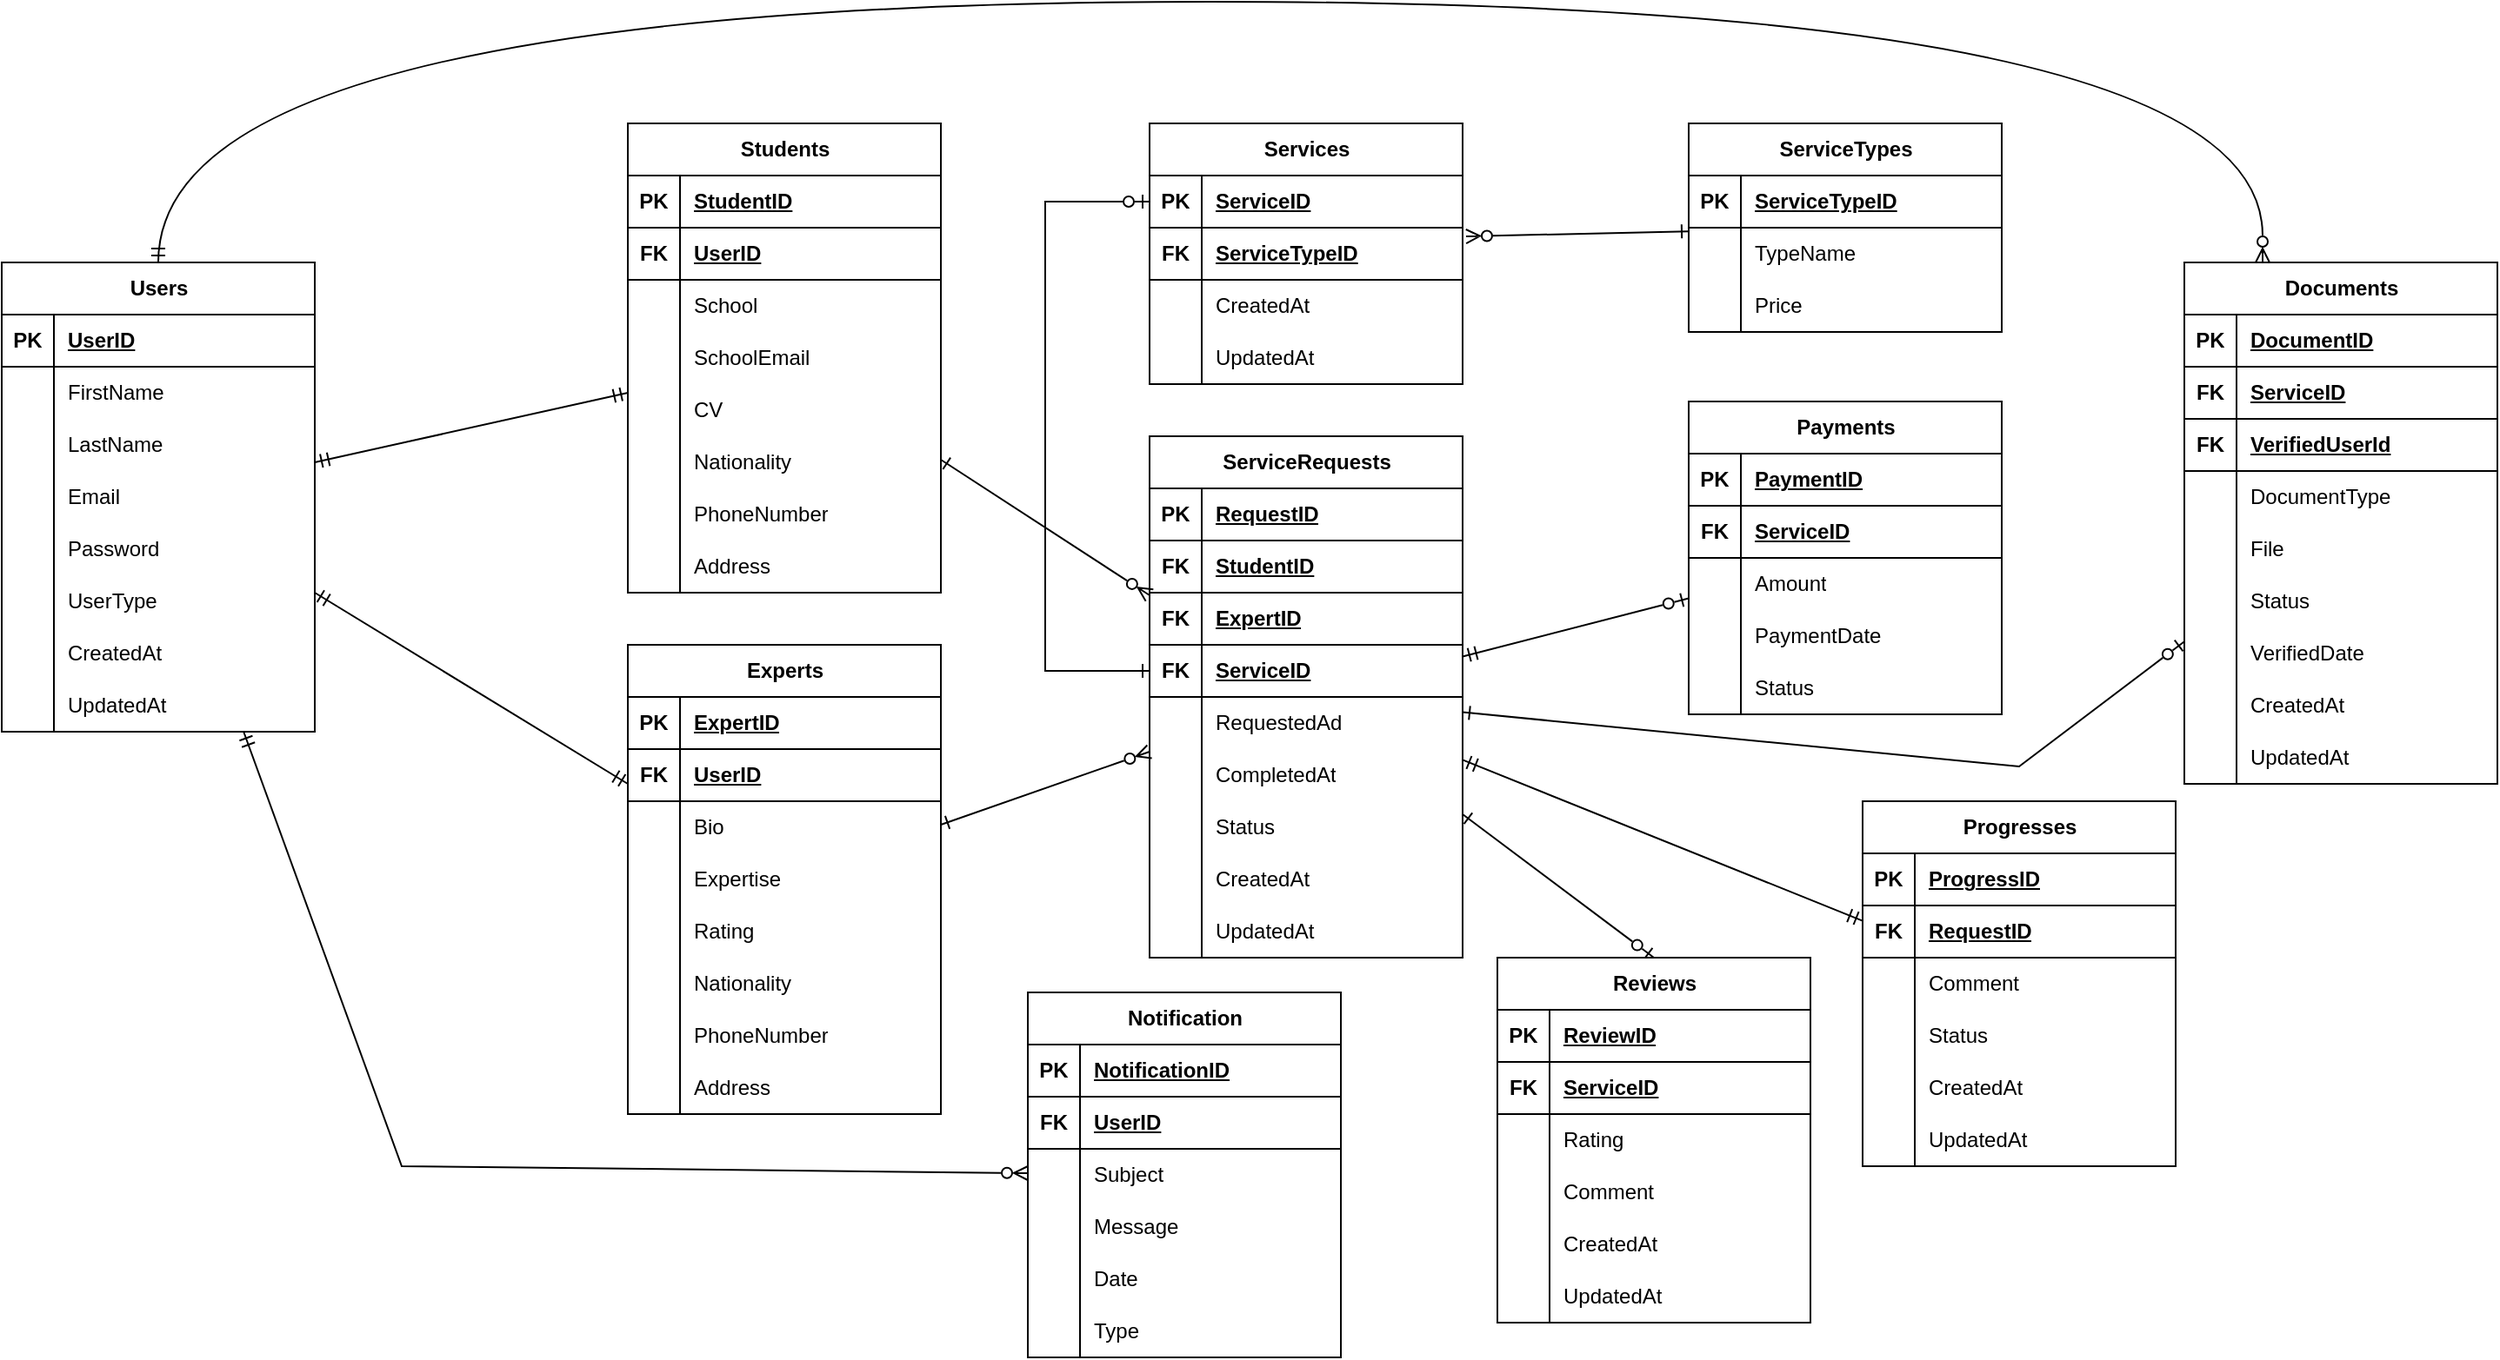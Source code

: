 <mxfile version="24.7.6">
  <diagram name="Page-1" id="KwvAhu-nwvB2AA3yL0rg">
    <mxGraphModel dx="1728" dy="2015" grid="1" gridSize="10" guides="1" tooltips="1" connect="1" arrows="1" fold="1" page="1" pageScale="1" pageWidth="850" pageHeight="1100" math="0" shadow="0">
      <root>
        <mxCell id="0" />
        <mxCell id="1" parent="0" />
        <mxCell id="m2XtmvnmR1rNF8-piuuE-74" value="Users" style="shape=table;startSize=30;container=1;collapsible=1;childLayout=tableLayout;fixedRows=1;rowLines=0;fontStyle=1;align=center;resizeLast=1;html=1;" parent="1" vertex="1">
          <mxGeometry x="20" y="-520" width="180" height="270" as="geometry" />
        </mxCell>
        <mxCell id="m2XtmvnmR1rNF8-piuuE-75" value="" style="shape=tableRow;horizontal=0;startSize=0;swimlaneHead=0;swimlaneBody=0;fillColor=none;collapsible=0;dropTarget=0;points=[[0,0.5],[1,0.5]];portConstraint=eastwest;top=0;left=0;right=0;bottom=1;" parent="m2XtmvnmR1rNF8-piuuE-74" vertex="1">
          <mxGeometry y="30" width="180" height="30" as="geometry" />
        </mxCell>
        <mxCell id="m2XtmvnmR1rNF8-piuuE-76" value="PK" style="shape=partialRectangle;connectable=0;fillColor=none;top=0;left=0;bottom=0;right=0;fontStyle=1;overflow=hidden;whiteSpace=wrap;html=1;" parent="m2XtmvnmR1rNF8-piuuE-75" vertex="1">
          <mxGeometry width="30" height="30" as="geometry">
            <mxRectangle width="30" height="30" as="alternateBounds" />
          </mxGeometry>
        </mxCell>
        <mxCell id="m2XtmvnmR1rNF8-piuuE-77" value="UserID" style="shape=partialRectangle;connectable=0;fillColor=none;top=0;left=0;bottom=0;right=0;align=left;spacingLeft=6;fontStyle=5;overflow=hidden;whiteSpace=wrap;html=1;" parent="m2XtmvnmR1rNF8-piuuE-75" vertex="1">
          <mxGeometry x="30" width="150" height="30" as="geometry">
            <mxRectangle width="150" height="30" as="alternateBounds" />
          </mxGeometry>
        </mxCell>
        <mxCell id="m2XtmvnmR1rNF8-piuuE-78" value="" style="shape=tableRow;horizontal=0;startSize=0;swimlaneHead=0;swimlaneBody=0;fillColor=none;collapsible=0;dropTarget=0;points=[[0,0.5],[1,0.5]];portConstraint=eastwest;top=0;left=0;right=0;bottom=0;" parent="m2XtmvnmR1rNF8-piuuE-74" vertex="1">
          <mxGeometry y="60" width="180" height="30" as="geometry" />
        </mxCell>
        <mxCell id="m2XtmvnmR1rNF8-piuuE-79" value="" style="shape=partialRectangle;connectable=0;fillColor=none;top=0;left=0;bottom=0;right=0;editable=1;overflow=hidden;whiteSpace=wrap;html=1;" parent="m2XtmvnmR1rNF8-piuuE-78" vertex="1">
          <mxGeometry width="30" height="30" as="geometry">
            <mxRectangle width="30" height="30" as="alternateBounds" />
          </mxGeometry>
        </mxCell>
        <mxCell id="m2XtmvnmR1rNF8-piuuE-80" value="FirstName" style="shape=partialRectangle;connectable=0;fillColor=none;top=0;left=0;bottom=0;right=0;align=left;spacingLeft=6;overflow=hidden;whiteSpace=wrap;html=1;" parent="m2XtmvnmR1rNF8-piuuE-78" vertex="1">
          <mxGeometry x="30" width="150" height="30" as="geometry">
            <mxRectangle width="150" height="30" as="alternateBounds" />
          </mxGeometry>
        </mxCell>
        <mxCell id="m2XtmvnmR1rNF8-piuuE-81" value="" style="shape=tableRow;horizontal=0;startSize=0;swimlaneHead=0;swimlaneBody=0;fillColor=none;collapsible=0;dropTarget=0;points=[[0,0.5],[1,0.5]];portConstraint=eastwest;top=0;left=0;right=0;bottom=0;" parent="m2XtmvnmR1rNF8-piuuE-74" vertex="1">
          <mxGeometry y="90" width="180" height="30" as="geometry" />
        </mxCell>
        <mxCell id="m2XtmvnmR1rNF8-piuuE-82" value="" style="shape=partialRectangle;connectable=0;fillColor=none;top=0;left=0;bottom=0;right=0;editable=1;overflow=hidden;whiteSpace=wrap;html=1;" parent="m2XtmvnmR1rNF8-piuuE-81" vertex="1">
          <mxGeometry width="30" height="30" as="geometry">
            <mxRectangle width="30" height="30" as="alternateBounds" />
          </mxGeometry>
        </mxCell>
        <mxCell id="m2XtmvnmR1rNF8-piuuE-83" value="LastName" style="shape=partialRectangle;connectable=0;fillColor=none;top=0;left=0;bottom=0;right=0;align=left;spacingLeft=6;overflow=hidden;whiteSpace=wrap;html=1;" parent="m2XtmvnmR1rNF8-piuuE-81" vertex="1">
          <mxGeometry x="30" width="150" height="30" as="geometry">
            <mxRectangle width="150" height="30" as="alternateBounds" />
          </mxGeometry>
        </mxCell>
        <mxCell id="m2XtmvnmR1rNF8-piuuE-84" value="" style="shape=tableRow;horizontal=0;startSize=0;swimlaneHead=0;swimlaneBody=0;fillColor=none;collapsible=0;dropTarget=0;points=[[0,0.5],[1,0.5]];portConstraint=eastwest;top=0;left=0;right=0;bottom=0;" parent="m2XtmvnmR1rNF8-piuuE-74" vertex="1">
          <mxGeometry y="120" width="180" height="30" as="geometry" />
        </mxCell>
        <mxCell id="m2XtmvnmR1rNF8-piuuE-85" value="" style="shape=partialRectangle;connectable=0;fillColor=none;top=0;left=0;bottom=0;right=0;editable=1;overflow=hidden;whiteSpace=wrap;html=1;" parent="m2XtmvnmR1rNF8-piuuE-84" vertex="1">
          <mxGeometry width="30" height="30" as="geometry">
            <mxRectangle width="30" height="30" as="alternateBounds" />
          </mxGeometry>
        </mxCell>
        <mxCell id="m2XtmvnmR1rNF8-piuuE-86" value="Email" style="shape=partialRectangle;connectable=0;fillColor=none;top=0;left=0;bottom=0;right=0;align=left;spacingLeft=6;overflow=hidden;whiteSpace=wrap;html=1;" parent="m2XtmvnmR1rNF8-piuuE-84" vertex="1">
          <mxGeometry x="30" width="150" height="30" as="geometry">
            <mxRectangle width="150" height="30" as="alternateBounds" />
          </mxGeometry>
        </mxCell>
        <mxCell id="m2XtmvnmR1rNF8-piuuE-103" style="shape=tableRow;horizontal=0;startSize=0;swimlaneHead=0;swimlaneBody=0;fillColor=none;collapsible=0;dropTarget=0;points=[[0,0.5],[1,0.5]];portConstraint=eastwest;top=0;left=0;right=0;bottom=0;" parent="m2XtmvnmR1rNF8-piuuE-74" vertex="1">
          <mxGeometry y="150" width="180" height="30" as="geometry" />
        </mxCell>
        <mxCell id="m2XtmvnmR1rNF8-piuuE-104" style="shape=partialRectangle;connectable=0;fillColor=none;top=0;left=0;bottom=0;right=0;editable=1;overflow=hidden;whiteSpace=wrap;html=1;" parent="m2XtmvnmR1rNF8-piuuE-103" vertex="1">
          <mxGeometry width="30" height="30" as="geometry">
            <mxRectangle width="30" height="30" as="alternateBounds" />
          </mxGeometry>
        </mxCell>
        <mxCell id="m2XtmvnmR1rNF8-piuuE-105" value="Password" style="shape=partialRectangle;connectable=0;fillColor=none;top=0;left=0;bottom=0;right=0;align=left;spacingLeft=6;overflow=hidden;whiteSpace=wrap;html=1;" parent="m2XtmvnmR1rNF8-piuuE-103" vertex="1">
          <mxGeometry x="30" width="150" height="30" as="geometry">
            <mxRectangle width="150" height="30" as="alternateBounds" />
          </mxGeometry>
        </mxCell>
        <mxCell id="m2XtmvnmR1rNF8-piuuE-109" style="shape=tableRow;horizontal=0;startSize=0;swimlaneHead=0;swimlaneBody=0;fillColor=none;collapsible=0;dropTarget=0;points=[[0,0.5],[1,0.5]];portConstraint=eastwest;top=0;left=0;right=0;bottom=0;" parent="m2XtmvnmR1rNF8-piuuE-74" vertex="1">
          <mxGeometry y="180" width="180" height="30" as="geometry" />
        </mxCell>
        <mxCell id="m2XtmvnmR1rNF8-piuuE-110" style="shape=partialRectangle;connectable=0;fillColor=none;top=0;left=0;bottom=0;right=0;editable=1;overflow=hidden;whiteSpace=wrap;html=1;" parent="m2XtmvnmR1rNF8-piuuE-109" vertex="1">
          <mxGeometry width="30" height="30" as="geometry">
            <mxRectangle width="30" height="30" as="alternateBounds" />
          </mxGeometry>
        </mxCell>
        <mxCell id="m2XtmvnmR1rNF8-piuuE-111" value="UserType" style="shape=partialRectangle;connectable=0;fillColor=none;top=0;left=0;bottom=0;right=0;align=left;spacingLeft=6;overflow=hidden;whiteSpace=wrap;html=1;" parent="m2XtmvnmR1rNF8-piuuE-109" vertex="1">
          <mxGeometry x="30" width="150" height="30" as="geometry">
            <mxRectangle width="150" height="30" as="alternateBounds" />
          </mxGeometry>
        </mxCell>
        <mxCell id="m2XtmvnmR1rNF8-piuuE-106" style="shape=tableRow;horizontal=0;startSize=0;swimlaneHead=0;swimlaneBody=0;fillColor=none;collapsible=0;dropTarget=0;points=[[0,0.5],[1,0.5]];portConstraint=eastwest;top=0;left=0;right=0;bottom=0;" parent="m2XtmvnmR1rNF8-piuuE-74" vertex="1">
          <mxGeometry y="210" width="180" height="30" as="geometry" />
        </mxCell>
        <mxCell id="m2XtmvnmR1rNF8-piuuE-107" style="shape=partialRectangle;connectable=0;fillColor=none;top=0;left=0;bottom=0;right=0;editable=1;overflow=hidden;whiteSpace=wrap;html=1;" parent="m2XtmvnmR1rNF8-piuuE-106" vertex="1">
          <mxGeometry width="30" height="30" as="geometry">
            <mxRectangle width="30" height="30" as="alternateBounds" />
          </mxGeometry>
        </mxCell>
        <mxCell id="m2XtmvnmR1rNF8-piuuE-108" value="CreatedAt" style="shape=partialRectangle;connectable=0;fillColor=none;top=0;left=0;bottom=0;right=0;align=left;spacingLeft=6;overflow=hidden;whiteSpace=wrap;html=1;" parent="m2XtmvnmR1rNF8-piuuE-106" vertex="1">
          <mxGeometry x="30" width="150" height="30" as="geometry">
            <mxRectangle width="150" height="30" as="alternateBounds" />
          </mxGeometry>
        </mxCell>
        <mxCell id="m2XtmvnmR1rNF8-piuuE-112" style="shape=tableRow;horizontal=0;startSize=0;swimlaneHead=0;swimlaneBody=0;fillColor=none;collapsible=0;dropTarget=0;points=[[0,0.5],[1,0.5]];portConstraint=eastwest;top=0;left=0;right=0;bottom=0;" parent="m2XtmvnmR1rNF8-piuuE-74" vertex="1">
          <mxGeometry y="240" width="180" height="30" as="geometry" />
        </mxCell>
        <mxCell id="m2XtmvnmR1rNF8-piuuE-113" style="shape=partialRectangle;connectable=0;fillColor=none;top=0;left=0;bottom=0;right=0;editable=1;overflow=hidden;whiteSpace=wrap;html=1;" parent="m2XtmvnmR1rNF8-piuuE-112" vertex="1">
          <mxGeometry width="30" height="30" as="geometry">
            <mxRectangle width="30" height="30" as="alternateBounds" />
          </mxGeometry>
        </mxCell>
        <mxCell id="m2XtmvnmR1rNF8-piuuE-114" value="UpdatedAt" style="shape=partialRectangle;connectable=0;fillColor=none;top=0;left=0;bottom=0;right=0;align=left;spacingLeft=6;overflow=hidden;whiteSpace=wrap;html=1;" parent="m2XtmvnmR1rNF8-piuuE-112" vertex="1">
          <mxGeometry x="30" width="150" height="30" as="geometry">
            <mxRectangle width="150" height="30" as="alternateBounds" />
          </mxGeometry>
        </mxCell>
        <mxCell id="m2XtmvnmR1rNF8-piuuE-115" value="Experts" style="shape=table;startSize=30;container=1;collapsible=1;childLayout=tableLayout;fixedRows=1;rowLines=0;fontStyle=1;align=center;resizeLast=1;html=1;" parent="1" vertex="1">
          <mxGeometry x="380" y="-300" width="180" height="270" as="geometry" />
        </mxCell>
        <mxCell id="m2XtmvnmR1rNF8-piuuE-116" value="" style="shape=tableRow;horizontal=0;startSize=0;swimlaneHead=0;swimlaneBody=0;fillColor=none;collapsible=0;dropTarget=0;points=[[0,0.5],[1,0.5]];portConstraint=eastwest;top=0;left=0;right=0;bottom=1;" parent="m2XtmvnmR1rNF8-piuuE-115" vertex="1">
          <mxGeometry y="30" width="180" height="30" as="geometry" />
        </mxCell>
        <mxCell id="m2XtmvnmR1rNF8-piuuE-117" value="PK" style="shape=partialRectangle;connectable=0;fillColor=none;top=0;left=0;bottom=0;right=0;fontStyle=1;overflow=hidden;whiteSpace=wrap;html=1;" parent="m2XtmvnmR1rNF8-piuuE-116" vertex="1">
          <mxGeometry width="30" height="30" as="geometry">
            <mxRectangle width="30" height="30" as="alternateBounds" />
          </mxGeometry>
        </mxCell>
        <mxCell id="m2XtmvnmR1rNF8-piuuE-118" value="ExpertID" style="shape=partialRectangle;connectable=0;fillColor=none;top=0;left=0;bottom=0;right=0;align=left;spacingLeft=6;fontStyle=5;overflow=hidden;whiteSpace=wrap;html=1;" parent="m2XtmvnmR1rNF8-piuuE-116" vertex="1">
          <mxGeometry x="30" width="150" height="30" as="geometry">
            <mxRectangle width="150" height="30" as="alternateBounds" />
          </mxGeometry>
        </mxCell>
        <mxCell id="m2XtmvnmR1rNF8-piuuE-140" style="shape=tableRow;horizontal=0;startSize=0;swimlaneHead=0;swimlaneBody=0;fillColor=none;collapsible=0;dropTarget=0;points=[[0,0.5],[1,0.5]];portConstraint=eastwest;top=0;left=0;right=0;bottom=1;" parent="m2XtmvnmR1rNF8-piuuE-115" vertex="1">
          <mxGeometry y="60" width="180" height="30" as="geometry" />
        </mxCell>
        <mxCell id="m2XtmvnmR1rNF8-piuuE-141" value="FK" style="shape=partialRectangle;connectable=0;fillColor=none;top=0;left=0;bottom=0;right=0;fontStyle=1;overflow=hidden;whiteSpace=wrap;html=1;" parent="m2XtmvnmR1rNF8-piuuE-140" vertex="1">
          <mxGeometry width="30" height="30" as="geometry">
            <mxRectangle width="30" height="30" as="alternateBounds" />
          </mxGeometry>
        </mxCell>
        <mxCell id="m2XtmvnmR1rNF8-piuuE-142" value="UserID" style="shape=partialRectangle;connectable=0;fillColor=none;top=0;left=0;bottom=0;right=0;align=left;spacingLeft=6;fontStyle=5;overflow=hidden;whiteSpace=wrap;html=1;" parent="m2XtmvnmR1rNF8-piuuE-140" vertex="1">
          <mxGeometry x="30" width="150" height="30" as="geometry">
            <mxRectangle width="150" height="30" as="alternateBounds" />
          </mxGeometry>
        </mxCell>
        <mxCell id="m2XtmvnmR1rNF8-piuuE-119" value="" style="shape=tableRow;horizontal=0;startSize=0;swimlaneHead=0;swimlaneBody=0;fillColor=none;collapsible=0;dropTarget=0;points=[[0,0.5],[1,0.5]];portConstraint=eastwest;top=0;left=0;right=0;bottom=0;" parent="m2XtmvnmR1rNF8-piuuE-115" vertex="1">
          <mxGeometry y="90" width="180" height="30" as="geometry" />
        </mxCell>
        <mxCell id="m2XtmvnmR1rNF8-piuuE-120" value="" style="shape=partialRectangle;connectable=0;fillColor=none;top=0;left=0;bottom=0;right=0;editable=1;overflow=hidden;whiteSpace=wrap;html=1;" parent="m2XtmvnmR1rNF8-piuuE-119" vertex="1">
          <mxGeometry width="30" height="30" as="geometry">
            <mxRectangle width="30" height="30" as="alternateBounds" />
          </mxGeometry>
        </mxCell>
        <mxCell id="m2XtmvnmR1rNF8-piuuE-121" value="Bio" style="shape=partialRectangle;connectable=0;fillColor=none;top=0;left=0;bottom=0;right=0;align=left;spacingLeft=6;overflow=hidden;whiteSpace=wrap;html=1;" parent="m2XtmvnmR1rNF8-piuuE-119" vertex="1">
          <mxGeometry x="30" width="150" height="30" as="geometry">
            <mxRectangle width="150" height="30" as="alternateBounds" />
          </mxGeometry>
        </mxCell>
        <mxCell id="m2XtmvnmR1rNF8-piuuE-122" value="" style="shape=tableRow;horizontal=0;startSize=0;swimlaneHead=0;swimlaneBody=0;fillColor=none;collapsible=0;dropTarget=0;points=[[0,0.5],[1,0.5]];portConstraint=eastwest;top=0;left=0;right=0;bottom=0;" parent="m2XtmvnmR1rNF8-piuuE-115" vertex="1">
          <mxGeometry y="120" width="180" height="30" as="geometry" />
        </mxCell>
        <mxCell id="m2XtmvnmR1rNF8-piuuE-123" value="" style="shape=partialRectangle;connectable=0;fillColor=none;top=0;left=0;bottom=0;right=0;editable=1;overflow=hidden;whiteSpace=wrap;html=1;" parent="m2XtmvnmR1rNF8-piuuE-122" vertex="1">
          <mxGeometry width="30" height="30" as="geometry">
            <mxRectangle width="30" height="30" as="alternateBounds" />
          </mxGeometry>
        </mxCell>
        <mxCell id="m2XtmvnmR1rNF8-piuuE-124" value="Expertise" style="shape=partialRectangle;connectable=0;fillColor=none;top=0;left=0;bottom=0;right=0;align=left;spacingLeft=6;overflow=hidden;whiteSpace=wrap;html=1;" parent="m2XtmvnmR1rNF8-piuuE-122" vertex="1">
          <mxGeometry x="30" width="150" height="30" as="geometry">
            <mxRectangle width="150" height="30" as="alternateBounds" />
          </mxGeometry>
        </mxCell>
        <mxCell id="m2XtmvnmR1rNF8-piuuE-125" value="" style="shape=tableRow;horizontal=0;startSize=0;swimlaneHead=0;swimlaneBody=0;fillColor=none;collapsible=0;dropTarget=0;points=[[0,0.5],[1,0.5]];portConstraint=eastwest;top=0;left=0;right=0;bottom=0;" parent="m2XtmvnmR1rNF8-piuuE-115" vertex="1">
          <mxGeometry y="150" width="180" height="30" as="geometry" />
        </mxCell>
        <mxCell id="m2XtmvnmR1rNF8-piuuE-126" value="" style="shape=partialRectangle;connectable=0;fillColor=none;top=0;left=0;bottom=0;right=0;editable=1;overflow=hidden;whiteSpace=wrap;html=1;" parent="m2XtmvnmR1rNF8-piuuE-125" vertex="1">
          <mxGeometry width="30" height="30" as="geometry">
            <mxRectangle width="30" height="30" as="alternateBounds" />
          </mxGeometry>
        </mxCell>
        <mxCell id="m2XtmvnmR1rNF8-piuuE-127" value="Rating" style="shape=partialRectangle;connectable=0;fillColor=none;top=0;left=0;bottom=0;right=0;align=left;spacingLeft=6;overflow=hidden;whiteSpace=wrap;html=1;" parent="m2XtmvnmR1rNF8-piuuE-125" vertex="1">
          <mxGeometry x="30" width="150" height="30" as="geometry">
            <mxRectangle width="150" height="30" as="alternateBounds" />
          </mxGeometry>
        </mxCell>
        <mxCell id="nKq3nzGwcV2p8zFkXRTx-13" style="shape=tableRow;horizontal=0;startSize=0;swimlaneHead=0;swimlaneBody=0;fillColor=none;collapsible=0;dropTarget=0;points=[[0,0.5],[1,0.5]];portConstraint=eastwest;top=0;left=0;right=0;bottom=0;" parent="m2XtmvnmR1rNF8-piuuE-115" vertex="1">
          <mxGeometry y="180" width="180" height="30" as="geometry" />
        </mxCell>
        <mxCell id="nKq3nzGwcV2p8zFkXRTx-14" style="shape=partialRectangle;connectable=0;fillColor=none;top=0;left=0;bottom=0;right=0;editable=1;overflow=hidden;whiteSpace=wrap;html=1;" parent="nKq3nzGwcV2p8zFkXRTx-13" vertex="1">
          <mxGeometry width="30" height="30" as="geometry">
            <mxRectangle width="30" height="30" as="alternateBounds" />
          </mxGeometry>
        </mxCell>
        <mxCell id="nKq3nzGwcV2p8zFkXRTx-15" value="Nationality" style="shape=partialRectangle;connectable=0;fillColor=none;top=0;left=0;bottom=0;right=0;align=left;spacingLeft=6;overflow=hidden;whiteSpace=wrap;html=1;" parent="nKq3nzGwcV2p8zFkXRTx-13" vertex="1">
          <mxGeometry x="30" width="150" height="30" as="geometry">
            <mxRectangle width="150" height="30" as="alternateBounds" />
          </mxGeometry>
        </mxCell>
        <mxCell id="nKq3nzGwcV2p8zFkXRTx-22" style="shape=tableRow;horizontal=0;startSize=0;swimlaneHead=0;swimlaneBody=0;fillColor=none;collapsible=0;dropTarget=0;points=[[0,0.5],[1,0.5]];portConstraint=eastwest;top=0;left=0;right=0;bottom=0;" parent="m2XtmvnmR1rNF8-piuuE-115" vertex="1">
          <mxGeometry y="210" width="180" height="30" as="geometry" />
        </mxCell>
        <mxCell id="nKq3nzGwcV2p8zFkXRTx-23" style="shape=partialRectangle;connectable=0;fillColor=none;top=0;left=0;bottom=0;right=0;editable=1;overflow=hidden;whiteSpace=wrap;html=1;" parent="nKq3nzGwcV2p8zFkXRTx-22" vertex="1">
          <mxGeometry width="30" height="30" as="geometry">
            <mxRectangle width="30" height="30" as="alternateBounds" />
          </mxGeometry>
        </mxCell>
        <mxCell id="nKq3nzGwcV2p8zFkXRTx-24" value="PhoneNumber" style="shape=partialRectangle;connectable=0;fillColor=none;top=0;left=0;bottom=0;right=0;align=left;spacingLeft=6;overflow=hidden;whiteSpace=wrap;html=1;" parent="nKq3nzGwcV2p8zFkXRTx-22" vertex="1">
          <mxGeometry x="30" width="150" height="30" as="geometry">
            <mxRectangle width="150" height="30" as="alternateBounds" />
          </mxGeometry>
        </mxCell>
        <mxCell id="nKq3nzGwcV2p8zFkXRTx-19" style="shape=tableRow;horizontal=0;startSize=0;swimlaneHead=0;swimlaneBody=0;fillColor=none;collapsible=0;dropTarget=0;points=[[0,0.5],[1,0.5]];portConstraint=eastwest;top=0;left=0;right=0;bottom=0;" parent="m2XtmvnmR1rNF8-piuuE-115" vertex="1">
          <mxGeometry y="240" width="180" height="30" as="geometry" />
        </mxCell>
        <mxCell id="nKq3nzGwcV2p8zFkXRTx-20" style="shape=partialRectangle;connectable=0;fillColor=none;top=0;left=0;bottom=0;right=0;editable=1;overflow=hidden;whiteSpace=wrap;html=1;" parent="nKq3nzGwcV2p8zFkXRTx-19" vertex="1">
          <mxGeometry width="30" height="30" as="geometry">
            <mxRectangle width="30" height="30" as="alternateBounds" />
          </mxGeometry>
        </mxCell>
        <mxCell id="nKq3nzGwcV2p8zFkXRTx-21" value="Address" style="shape=partialRectangle;connectable=0;fillColor=none;top=0;left=0;bottom=0;right=0;align=left;spacingLeft=6;overflow=hidden;whiteSpace=wrap;html=1;" parent="nKq3nzGwcV2p8zFkXRTx-19" vertex="1">
          <mxGeometry x="30" width="150" height="30" as="geometry">
            <mxRectangle width="150" height="30" as="alternateBounds" />
          </mxGeometry>
        </mxCell>
        <mxCell id="m2XtmvnmR1rNF8-piuuE-176" style="rounded=0;orthogonalLoop=1;jettySize=auto;html=1;verticalAlign=middle;horizontal=0;endArrow=ERmandOne;endFill=0;startArrow=ERmandOne;startFill=0;exitDx=0;exitDy=0;entryDx=0;entryDy=0;" parent="1" source="m2XtmvnmR1rNF8-piuuE-143" target="m2XtmvnmR1rNF8-piuuE-74" edge="1">
          <mxGeometry relative="1" as="geometry" />
        </mxCell>
        <mxCell id="m2XtmvnmR1rNF8-piuuE-200" style="rounded=0;orthogonalLoop=1;jettySize=auto;html=1;entryDx=0;entryDy=0;startArrow=ERone;startFill=0;endArrow=ERzeroToMany;endFill=0;exitDx=0;exitDy=0;" parent="1" source="m2XtmvnmR1rNF8-piuuE-143" target="m2XtmvnmR1rNF8-piuuE-160" edge="1">
          <mxGeometry relative="1" as="geometry" />
        </mxCell>
        <mxCell id="m2XtmvnmR1rNF8-piuuE-143" value="Students" style="shape=table;startSize=30;container=1;collapsible=1;childLayout=tableLayout;fixedRows=1;rowLines=0;fontStyle=1;align=center;resizeLast=1;html=1;" parent="1" vertex="1">
          <mxGeometry x="380" y="-600" width="180" height="270" as="geometry" />
        </mxCell>
        <mxCell id="m2XtmvnmR1rNF8-piuuE-144" value="" style="shape=tableRow;horizontal=0;startSize=0;swimlaneHead=0;swimlaneBody=0;fillColor=none;collapsible=0;dropTarget=0;points=[[0,0.5],[1,0.5]];portConstraint=eastwest;top=0;left=0;right=0;bottom=1;" parent="m2XtmvnmR1rNF8-piuuE-143" vertex="1">
          <mxGeometry y="30" width="180" height="30" as="geometry" />
        </mxCell>
        <mxCell id="m2XtmvnmR1rNF8-piuuE-145" value="PK" style="shape=partialRectangle;connectable=0;fillColor=none;top=0;left=0;bottom=0;right=0;fontStyle=1;overflow=hidden;whiteSpace=wrap;html=1;" parent="m2XtmvnmR1rNF8-piuuE-144" vertex="1">
          <mxGeometry width="30" height="30" as="geometry">
            <mxRectangle width="30" height="30" as="alternateBounds" />
          </mxGeometry>
        </mxCell>
        <mxCell id="m2XtmvnmR1rNF8-piuuE-146" value="StudentID" style="shape=partialRectangle;connectable=0;fillColor=none;top=0;left=0;bottom=0;right=0;align=left;spacingLeft=6;fontStyle=5;overflow=hidden;whiteSpace=wrap;html=1;" parent="m2XtmvnmR1rNF8-piuuE-144" vertex="1">
          <mxGeometry x="30" width="150" height="30" as="geometry">
            <mxRectangle width="150" height="30" as="alternateBounds" />
          </mxGeometry>
        </mxCell>
        <mxCell id="m2XtmvnmR1rNF8-piuuE-147" style="shape=tableRow;horizontal=0;startSize=0;swimlaneHead=0;swimlaneBody=0;fillColor=none;collapsible=0;dropTarget=0;points=[[0,0.5],[1,0.5]];portConstraint=eastwest;top=0;left=0;right=0;bottom=1;" parent="m2XtmvnmR1rNF8-piuuE-143" vertex="1">
          <mxGeometry y="60" width="180" height="30" as="geometry" />
        </mxCell>
        <mxCell id="m2XtmvnmR1rNF8-piuuE-148" value="FK" style="shape=partialRectangle;connectable=0;fillColor=none;top=0;left=0;bottom=0;right=0;fontStyle=1;overflow=hidden;whiteSpace=wrap;html=1;" parent="m2XtmvnmR1rNF8-piuuE-147" vertex="1">
          <mxGeometry width="30" height="30" as="geometry">
            <mxRectangle width="30" height="30" as="alternateBounds" />
          </mxGeometry>
        </mxCell>
        <mxCell id="m2XtmvnmR1rNF8-piuuE-149" value="UserID" style="shape=partialRectangle;connectable=0;fillColor=none;top=0;left=0;bottom=0;right=0;align=left;spacingLeft=6;fontStyle=5;overflow=hidden;whiteSpace=wrap;html=1;" parent="m2XtmvnmR1rNF8-piuuE-147" vertex="1">
          <mxGeometry x="30" width="150" height="30" as="geometry">
            <mxRectangle width="150" height="30" as="alternateBounds" />
          </mxGeometry>
        </mxCell>
        <mxCell id="m2XtmvnmR1rNF8-piuuE-150" value="" style="shape=tableRow;horizontal=0;startSize=0;swimlaneHead=0;swimlaneBody=0;fillColor=none;collapsible=0;dropTarget=0;points=[[0,0.5],[1,0.5]];portConstraint=eastwest;top=0;left=0;right=0;bottom=0;" parent="m2XtmvnmR1rNF8-piuuE-143" vertex="1">
          <mxGeometry y="90" width="180" height="30" as="geometry" />
        </mxCell>
        <mxCell id="m2XtmvnmR1rNF8-piuuE-151" value="" style="shape=partialRectangle;connectable=0;fillColor=none;top=0;left=0;bottom=0;right=0;editable=1;overflow=hidden;whiteSpace=wrap;html=1;" parent="m2XtmvnmR1rNF8-piuuE-150" vertex="1">
          <mxGeometry width="30" height="30" as="geometry">
            <mxRectangle width="30" height="30" as="alternateBounds" />
          </mxGeometry>
        </mxCell>
        <mxCell id="m2XtmvnmR1rNF8-piuuE-152" value="School" style="shape=partialRectangle;connectable=0;fillColor=none;top=0;left=0;bottom=0;right=0;align=left;spacingLeft=6;overflow=hidden;whiteSpace=wrap;html=1;" parent="m2XtmvnmR1rNF8-piuuE-150" vertex="1">
          <mxGeometry x="30" width="150" height="30" as="geometry">
            <mxRectangle width="150" height="30" as="alternateBounds" />
          </mxGeometry>
        </mxCell>
        <mxCell id="m2XtmvnmR1rNF8-piuuE-153" value="" style="shape=tableRow;horizontal=0;startSize=0;swimlaneHead=0;swimlaneBody=0;fillColor=none;collapsible=0;dropTarget=0;points=[[0,0.5],[1,0.5]];portConstraint=eastwest;top=0;left=0;right=0;bottom=0;" parent="m2XtmvnmR1rNF8-piuuE-143" vertex="1">
          <mxGeometry y="120" width="180" height="30" as="geometry" />
        </mxCell>
        <mxCell id="m2XtmvnmR1rNF8-piuuE-154" value="" style="shape=partialRectangle;connectable=0;fillColor=none;top=0;left=0;bottom=0;right=0;editable=1;overflow=hidden;whiteSpace=wrap;html=1;" parent="m2XtmvnmR1rNF8-piuuE-153" vertex="1">
          <mxGeometry width="30" height="30" as="geometry">
            <mxRectangle width="30" height="30" as="alternateBounds" />
          </mxGeometry>
        </mxCell>
        <mxCell id="m2XtmvnmR1rNF8-piuuE-155" value="SchoolEmail" style="shape=partialRectangle;connectable=0;fillColor=none;top=0;left=0;bottom=0;right=0;align=left;spacingLeft=6;overflow=hidden;whiteSpace=wrap;html=1;" parent="m2XtmvnmR1rNF8-piuuE-153" vertex="1">
          <mxGeometry x="30" width="150" height="30" as="geometry">
            <mxRectangle width="150" height="30" as="alternateBounds" />
          </mxGeometry>
        </mxCell>
        <mxCell id="m2XtmvnmR1rNF8-piuuE-156" value="" style="shape=tableRow;horizontal=0;startSize=0;swimlaneHead=0;swimlaneBody=0;fillColor=none;collapsible=0;dropTarget=0;points=[[0,0.5],[1,0.5]];portConstraint=eastwest;top=0;left=0;right=0;bottom=0;" parent="m2XtmvnmR1rNF8-piuuE-143" vertex="1">
          <mxGeometry y="150" width="180" height="30" as="geometry" />
        </mxCell>
        <mxCell id="m2XtmvnmR1rNF8-piuuE-157" value="" style="shape=partialRectangle;connectable=0;fillColor=none;top=0;left=0;bottom=0;right=0;editable=1;overflow=hidden;whiteSpace=wrap;html=1;" parent="m2XtmvnmR1rNF8-piuuE-156" vertex="1">
          <mxGeometry width="30" height="30" as="geometry">
            <mxRectangle width="30" height="30" as="alternateBounds" />
          </mxGeometry>
        </mxCell>
        <mxCell id="m2XtmvnmR1rNF8-piuuE-158" value="CV" style="shape=partialRectangle;connectable=0;fillColor=none;top=0;left=0;bottom=0;right=0;align=left;spacingLeft=6;overflow=hidden;whiteSpace=wrap;html=1;" parent="m2XtmvnmR1rNF8-piuuE-156" vertex="1">
          <mxGeometry x="30" width="150" height="30" as="geometry">
            <mxRectangle width="150" height="30" as="alternateBounds" />
          </mxGeometry>
        </mxCell>
        <mxCell id="nKq3nzGwcV2p8zFkXRTx-1" style="shape=tableRow;horizontal=0;startSize=0;swimlaneHead=0;swimlaneBody=0;fillColor=none;collapsible=0;dropTarget=0;points=[[0,0.5],[1,0.5]];portConstraint=eastwest;top=0;left=0;right=0;bottom=0;" parent="m2XtmvnmR1rNF8-piuuE-143" vertex="1">
          <mxGeometry y="180" width="180" height="30" as="geometry" />
        </mxCell>
        <mxCell id="nKq3nzGwcV2p8zFkXRTx-2" style="shape=partialRectangle;connectable=0;fillColor=none;top=0;left=0;bottom=0;right=0;editable=1;overflow=hidden;whiteSpace=wrap;html=1;" parent="nKq3nzGwcV2p8zFkXRTx-1" vertex="1">
          <mxGeometry width="30" height="30" as="geometry">
            <mxRectangle width="30" height="30" as="alternateBounds" />
          </mxGeometry>
        </mxCell>
        <mxCell id="nKq3nzGwcV2p8zFkXRTx-3" value="Nationality" style="shape=partialRectangle;connectable=0;fillColor=none;top=0;left=0;bottom=0;right=0;align=left;spacingLeft=6;overflow=hidden;whiteSpace=wrap;html=1;" parent="nKq3nzGwcV2p8zFkXRTx-1" vertex="1">
          <mxGeometry x="30" width="150" height="30" as="geometry">
            <mxRectangle width="150" height="30" as="alternateBounds" />
          </mxGeometry>
        </mxCell>
        <mxCell id="nKq3nzGwcV2p8zFkXRTx-10" style="shape=tableRow;horizontal=0;startSize=0;swimlaneHead=0;swimlaneBody=0;fillColor=none;collapsible=0;dropTarget=0;points=[[0,0.5],[1,0.5]];portConstraint=eastwest;top=0;left=0;right=0;bottom=0;" parent="m2XtmvnmR1rNF8-piuuE-143" vertex="1">
          <mxGeometry y="210" width="180" height="30" as="geometry" />
        </mxCell>
        <mxCell id="nKq3nzGwcV2p8zFkXRTx-11" style="shape=partialRectangle;connectable=0;fillColor=none;top=0;left=0;bottom=0;right=0;editable=1;overflow=hidden;whiteSpace=wrap;html=1;" parent="nKq3nzGwcV2p8zFkXRTx-10" vertex="1">
          <mxGeometry width="30" height="30" as="geometry">
            <mxRectangle width="30" height="30" as="alternateBounds" />
          </mxGeometry>
        </mxCell>
        <mxCell id="nKq3nzGwcV2p8zFkXRTx-12" value="PhoneNumber" style="shape=partialRectangle;connectable=0;fillColor=none;top=0;left=0;bottom=0;right=0;align=left;spacingLeft=6;overflow=hidden;whiteSpace=wrap;html=1;" parent="nKq3nzGwcV2p8zFkXRTx-10" vertex="1">
          <mxGeometry x="30" width="150" height="30" as="geometry">
            <mxRectangle width="150" height="30" as="alternateBounds" />
          </mxGeometry>
        </mxCell>
        <mxCell id="nKq3nzGwcV2p8zFkXRTx-7" style="shape=tableRow;horizontal=0;startSize=0;swimlaneHead=0;swimlaneBody=0;fillColor=none;collapsible=0;dropTarget=0;points=[[0,0.5],[1,0.5]];portConstraint=eastwest;top=0;left=0;right=0;bottom=0;" parent="m2XtmvnmR1rNF8-piuuE-143" vertex="1">
          <mxGeometry y="240" width="180" height="30" as="geometry" />
        </mxCell>
        <mxCell id="nKq3nzGwcV2p8zFkXRTx-8" style="shape=partialRectangle;connectable=0;fillColor=none;top=0;left=0;bottom=0;right=0;editable=1;overflow=hidden;whiteSpace=wrap;html=1;" parent="nKq3nzGwcV2p8zFkXRTx-7" vertex="1">
          <mxGeometry width="30" height="30" as="geometry">
            <mxRectangle width="30" height="30" as="alternateBounds" />
          </mxGeometry>
        </mxCell>
        <mxCell id="nKq3nzGwcV2p8zFkXRTx-9" value="Address" style="shape=partialRectangle;connectable=0;fillColor=none;top=0;left=0;bottom=0;right=0;align=left;spacingLeft=6;overflow=hidden;whiteSpace=wrap;html=1;" parent="nKq3nzGwcV2p8zFkXRTx-7" vertex="1">
          <mxGeometry x="30" width="150" height="30" as="geometry">
            <mxRectangle width="150" height="30" as="alternateBounds" />
          </mxGeometry>
        </mxCell>
        <mxCell id="m2XtmvnmR1rNF8-piuuE-159" style="rounded=0;orthogonalLoop=1;jettySize=auto;html=1;entryDx=0;entryDy=0;endArrow=ERmandOne;endFill=0;startArrow=ERmandOne;startFill=0;exitDx=0;exitDy=0;" parent="1" source="m2XtmvnmR1rNF8-piuuE-74" target="m2XtmvnmR1rNF8-piuuE-115" edge="1">
          <mxGeometry relative="1" as="geometry" />
        </mxCell>
        <mxCell id="m2XtmvnmR1rNF8-piuuE-310" style="rounded=0;orthogonalLoop=1;jettySize=auto;html=1;entryX=0.5;entryY=0;entryDx=0;entryDy=0;startArrow=ERone;startFill=0;endArrow=ERzeroToOne;endFill=0;" parent="1" source="m2XtmvnmR1rNF8-piuuE-160" target="m2XtmvnmR1rNF8-piuuE-291" edge="1">
          <mxGeometry relative="1" as="geometry" />
        </mxCell>
        <mxCell id="m2XtmvnmR1rNF8-piuuE-336" style="rounded=0;orthogonalLoop=1;jettySize=auto;html=1;entryDx=0;entryDy=0;startArrow=ERone;startFill=0;endArrow=ERzeroToOne;endFill=0;" parent="1" source="m2XtmvnmR1rNF8-piuuE-160" target="m2XtmvnmR1rNF8-piuuE-311" edge="1">
          <mxGeometry relative="1" as="geometry">
            <Array as="points">
              <mxPoint x="1180" y="-230" />
            </Array>
          </mxGeometry>
        </mxCell>
        <mxCell id="m2XtmvnmR1rNF8-piuuE-160" value="ServiceRequests" style="shape=table;startSize=30;container=1;collapsible=1;childLayout=tableLayout;fixedRows=1;rowLines=0;fontStyle=1;align=center;resizeLast=1;html=1;" parent="1" vertex="1">
          <mxGeometry x="680" y="-420" width="180" height="300" as="geometry" />
        </mxCell>
        <mxCell id="m2XtmvnmR1rNF8-piuuE-161" value="" style="shape=tableRow;horizontal=0;startSize=0;swimlaneHead=0;swimlaneBody=0;fillColor=none;collapsible=0;dropTarget=0;points=[[0,0.5],[1,0.5]];portConstraint=eastwest;top=0;left=0;right=0;bottom=1;" parent="m2XtmvnmR1rNF8-piuuE-160" vertex="1">
          <mxGeometry y="30" width="180" height="30" as="geometry" />
        </mxCell>
        <mxCell id="m2XtmvnmR1rNF8-piuuE-162" value="PK" style="shape=partialRectangle;connectable=0;fillColor=none;top=0;left=0;bottom=0;right=0;fontStyle=1;overflow=hidden;whiteSpace=wrap;html=1;" parent="m2XtmvnmR1rNF8-piuuE-161" vertex="1">
          <mxGeometry width="30" height="30" as="geometry">
            <mxRectangle width="30" height="30" as="alternateBounds" />
          </mxGeometry>
        </mxCell>
        <mxCell id="m2XtmvnmR1rNF8-piuuE-163" value="RequestID" style="shape=partialRectangle;connectable=0;fillColor=none;top=0;left=0;bottom=0;right=0;align=left;spacingLeft=6;fontStyle=5;overflow=hidden;whiteSpace=wrap;html=1;" parent="m2XtmvnmR1rNF8-piuuE-161" vertex="1">
          <mxGeometry x="30" width="150" height="30" as="geometry">
            <mxRectangle width="150" height="30" as="alternateBounds" />
          </mxGeometry>
        </mxCell>
        <mxCell id="m2XtmvnmR1rNF8-piuuE-164" style="shape=tableRow;horizontal=0;startSize=0;swimlaneHead=0;swimlaneBody=0;fillColor=none;collapsible=0;dropTarget=0;points=[[0,0.5],[1,0.5]];portConstraint=eastwest;top=0;left=0;right=0;bottom=1;" parent="m2XtmvnmR1rNF8-piuuE-160" vertex="1">
          <mxGeometry y="60" width="180" height="30" as="geometry" />
        </mxCell>
        <mxCell id="m2XtmvnmR1rNF8-piuuE-165" value="FK" style="shape=partialRectangle;connectable=0;fillColor=none;top=0;left=0;bottom=0;right=0;fontStyle=1;overflow=hidden;whiteSpace=wrap;html=1;" parent="m2XtmvnmR1rNF8-piuuE-164" vertex="1">
          <mxGeometry width="30" height="30" as="geometry">
            <mxRectangle width="30" height="30" as="alternateBounds" />
          </mxGeometry>
        </mxCell>
        <mxCell id="m2XtmvnmR1rNF8-piuuE-166" value="StudentID" style="shape=partialRectangle;connectable=0;fillColor=none;top=0;left=0;bottom=0;right=0;align=left;spacingLeft=6;fontStyle=5;overflow=hidden;whiteSpace=wrap;html=1;" parent="m2XtmvnmR1rNF8-piuuE-164" vertex="1">
          <mxGeometry x="30" width="150" height="30" as="geometry">
            <mxRectangle width="150" height="30" as="alternateBounds" />
          </mxGeometry>
        </mxCell>
        <mxCell id="m2XtmvnmR1rNF8-piuuE-188" style="shape=tableRow;horizontal=0;startSize=0;swimlaneHead=0;swimlaneBody=0;fillColor=none;collapsible=0;dropTarget=0;points=[[0,0.5],[1,0.5]];portConstraint=eastwest;top=0;left=0;right=0;bottom=1;" parent="m2XtmvnmR1rNF8-piuuE-160" vertex="1">
          <mxGeometry y="90" width="180" height="30" as="geometry" />
        </mxCell>
        <mxCell id="m2XtmvnmR1rNF8-piuuE-189" value="FK" style="shape=partialRectangle;connectable=0;fillColor=none;top=0;left=0;bottom=0;right=0;fontStyle=1;overflow=hidden;whiteSpace=wrap;html=1;" parent="m2XtmvnmR1rNF8-piuuE-188" vertex="1">
          <mxGeometry width="30" height="30" as="geometry">
            <mxRectangle width="30" height="30" as="alternateBounds" />
          </mxGeometry>
        </mxCell>
        <mxCell id="m2XtmvnmR1rNF8-piuuE-190" value="ExpertID" style="shape=partialRectangle;connectable=0;fillColor=none;top=0;left=0;bottom=0;right=0;align=left;spacingLeft=6;fontStyle=5;overflow=hidden;whiteSpace=wrap;html=1;" parent="m2XtmvnmR1rNF8-piuuE-188" vertex="1">
          <mxGeometry x="30" width="150" height="30" as="geometry">
            <mxRectangle width="150" height="30" as="alternateBounds" />
          </mxGeometry>
        </mxCell>
        <mxCell id="m2XtmvnmR1rNF8-piuuE-233" style="shape=tableRow;horizontal=0;startSize=0;swimlaneHead=0;swimlaneBody=0;fillColor=none;collapsible=0;dropTarget=0;points=[[0,0.5],[1,0.5]];portConstraint=eastwest;top=0;left=0;right=0;bottom=1;" parent="m2XtmvnmR1rNF8-piuuE-160" vertex="1">
          <mxGeometry y="120" width="180" height="30" as="geometry" />
        </mxCell>
        <mxCell id="m2XtmvnmR1rNF8-piuuE-234" value="FK" style="shape=partialRectangle;connectable=0;fillColor=none;top=0;left=0;bottom=0;right=0;fontStyle=1;overflow=hidden;whiteSpace=wrap;html=1;" parent="m2XtmvnmR1rNF8-piuuE-233" vertex="1">
          <mxGeometry width="30" height="30" as="geometry">
            <mxRectangle width="30" height="30" as="alternateBounds" />
          </mxGeometry>
        </mxCell>
        <mxCell id="m2XtmvnmR1rNF8-piuuE-235" value="ServiceID" style="shape=partialRectangle;connectable=0;fillColor=none;top=0;left=0;bottom=0;right=0;align=left;spacingLeft=6;fontStyle=5;overflow=hidden;whiteSpace=wrap;html=1;" parent="m2XtmvnmR1rNF8-piuuE-233" vertex="1">
          <mxGeometry x="30" width="150" height="30" as="geometry">
            <mxRectangle width="150" height="30" as="alternateBounds" />
          </mxGeometry>
        </mxCell>
        <mxCell id="m2XtmvnmR1rNF8-piuuE-167" value="" style="shape=tableRow;horizontal=0;startSize=0;swimlaneHead=0;swimlaneBody=0;fillColor=none;collapsible=0;dropTarget=0;points=[[0,0.5],[1,0.5]];portConstraint=eastwest;top=0;left=0;right=0;bottom=0;" parent="m2XtmvnmR1rNF8-piuuE-160" vertex="1">
          <mxGeometry y="150" width="180" height="30" as="geometry" />
        </mxCell>
        <mxCell id="m2XtmvnmR1rNF8-piuuE-168" value="" style="shape=partialRectangle;connectable=0;fillColor=none;top=0;left=0;bottom=0;right=0;editable=1;overflow=hidden;whiteSpace=wrap;html=1;" parent="m2XtmvnmR1rNF8-piuuE-167" vertex="1">
          <mxGeometry width="30" height="30" as="geometry">
            <mxRectangle width="30" height="30" as="alternateBounds" />
          </mxGeometry>
        </mxCell>
        <mxCell id="m2XtmvnmR1rNF8-piuuE-169" value="RequestedAd" style="shape=partialRectangle;connectable=0;fillColor=none;top=0;left=0;bottom=0;right=0;align=left;spacingLeft=6;overflow=hidden;whiteSpace=wrap;html=1;" parent="m2XtmvnmR1rNF8-piuuE-167" vertex="1">
          <mxGeometry x="30" width="150" height="30" as="geometry">
            <mxRectangle width="150" height="30" as="alternateBounds" />
          </mxGeometry>
        </mxCell>
        <mxCell id="sVJ1IzAJS_69FsPv6AcG-26" style="shape=tableRow;horizontal=0;startSize=0;swimlaneHead=0;swimlaneBody=0;fillColor=none;collapsible=0;dropTarget=0;points=[[0,0.5],[1,0.5]];portConstraint=eastwest;top=0;left=0;right=0;bottom=0;" vertex="1" parent="m2XtmvnmR1rNF8-piuuE-160">
          <mxGeometry y="180" width="180" height="30" as="geometry" />
        </mxCell>
        <mxCell id="sVJ1IzAJS_69FsPv6AcG-27" style="shape=partialRectangle;connectable=0;fillColor=none;top=0;left=0;bottom=0;right=0;editable=1;overflow=hidden;whiteSpace=wrap;html=1;" vertex="1" parent="sVJ1IzAJS_69FsPv6AcG-26">
          <mxGeometry width="30" height="30" as="geometry">
            <mxRectangle width="30" height="30" as="alternateBounds" />
          </mxGeometry>
        </mxCell>
        <mxCell id="sVJ1IzAJS_69FsPv6AcG-28" value="CompletedAt" style="shape=partialRectangle;connectable=0;fillColor=none;top=0;left=0;bottom=0;right=0;align=left;spacingLeft=6;overflow=hidden;whiteSpace=wrap;html=1;" vertex="1" parent="sVJ1IzAJS_69FsPv6AcG-26">
          <mxGeometry x="30" width="150" height="30" as="geometry">
            <mxRectangle width="150" height="30" as="alternateBounds" />
          </mxGeometry>
        </mxCell>
        <mxCell id="m2XtmvnmR1rNF8-piuuE-170" value="" style="shape=tableRow;horizontal=0;startSize=0;swimlaneHead=0;swimlaneBody=0;fillColor=none;collapsible=0;dropTarget=0;points=[[0,0.5],[1,0.5]];portConstraint=eastwest;top=0;left=0;right=0;bottom=0;" parent="m2XtmvnmR1rNF8-piuuE-160" vertex="1">
          <mxGeometry y="210" width="180" height="30" as="geometry" />
        </mxCell>
        <mxCell id="m2XtmvnmR1rNF8-piuuE-171" value="" style="shape=partialRectangle;connectable=0;fillColor=none;top=0;left=0;bottom=0;right=0;editable=1;overflow=hidden;whiteSpace=wrap;html=1;" parent="m2XtmvnmR1rNF8-piuuE-170" vertex="1">
          <mxGeometry width="30" height="30" as="geometry">
            <mxRectangle width="30" height="30" as="alternateBounds" />
          </mxGeometry>
        </mxCell>
        <mxCell id="m2XtmvnmR1rNF8-piuuE-172" value="Status" style="shape=partialRectangle;connectable=0;fillColor=none;top=0;left=0;bottom=0;right=0;align=left;spacingLeft=6;overflow=hidden;whiteSpace=wrap;html=1;" parent="m2XtmvnmR1rNF8-piuuE-170" vertex="1">
          <mxGeometry x="30" width="150" height="30" as="geometry">
            <mxRectangle width="150" height="30" as="alternateBounds" />
          </mxGeometry>
        </mxCell>
        <mxCell id="m2XtmvnmR1rNF8-piuuE-194" style="shape=tableRow;horizontal=0;startSize=0;swimlaneHead=0;swimlaneBody=0;fillColor=none;collapsible=0;dropTarget=0;points=[[0,0.5],[1,0.5]];portConstraint=eastwest;top=0;left=0;right=0;bottom=0;" parent="m2XtmvnmR1rNF8-piuuE-160" vertex="1">
          <mxGeometry y="240" width="180" height="30" as="geometry" />
        </mxCell>
        <mxCell id="m2XtmvnmR1rNF8-piuuE-195" style="shape=partialRectangle;connectable=0;fillColor=none;top=0;left=0;bottom=0;right=0;editable=1;overflow=hidden;whiteSpace=wrap;html=1;" parent="m2XtmvnmR1rNF8-piuuE-194" vertex="1">
          <mxGeometry width="30" height="30" as="geometry">
            <mxRectangle width="30" height="30" as="alternateBounds" />
          </mxGeometry>
        </mxCell>
        <mxCell id="m2XtmvnmR1rNF8-piuuE-196" value="CreatedAt" style="shape=partialRectangle;connectable=0;fillColor=none;top=0;left=0;bottom=0;right=0;align=left;spacingLeft=6;overflow=hidden;whiteSpace=wrap;html=1;" parent="m2XtmvnmR1rNF8-piuuE-194" vertex="1">
          <mxGeometry x="30" width="150" height="30" as="geometry">
            <mxRectangle width="150" height="30" as="alternateBounds" />
          </mxGeometry>
        </mxCell>
        <mxCell id="m2XtmvnmR1rNF8-piuuE-191" style="shape=tableRow;horizontal=0;startSize=0;swimlaneHead=0;swimlaneBody=0;fillColor=none;collapsible=0;dropTarget=0;points=[[0,0.5],[1,0.5]];portConstraint=eastwest;top=0;left=0;right=0;bottom=0;" parent="m2XtmvnmR1rNF8-piuuE-160" vertex="1">
          <mxGeometry y="270" width="180" height="30" as="geometry" />
        </mxCell>
        <mxCell id="m2XtmvnmR1rNF8-piuuE-192" style="shape=partialRectangle;connectable=0;fillColor=none;top=0;left=0;bottom=0;right=0;editable=1;overflow=hidden;whiteSpace=wrap;html=1;" parent="m2XtmvnmR1rNF8-piuuE-191" vertex="1">
          <mxGeometry width="30" height="30" as="geometry">
            <mxRectangle width="30" height="30" as="alternateBounds" />
          </mxGeometry>
        </mxCell>
        <mxCell id="m2XtmvnmR1rNF8-piuuE-193" value="UpdatedAt" style="shape=partialRectangle;connectable=0;fillColor=none;top=0;left=0;bottom=0;right=0;align=left;spacingLeft=6;overflow=hidden;whiteSpace=wrap;html=1;" parent="m2XtmvnmR1rNF8-piuuE-191" vertex="1">
          <mxGeometry x="30" width="150" height="30" as="geometry">
            <mxRectangle width="150" height="30" as="alternateBounds" />
          </mxGeometry>
        </mxCell>
        <mxCell id="m2XtmvnmR1rNF8-piuuE-199" style="rounded=0;orthogonalLoop=1;jettySize=auto;html=1;startArrow=ERone;startFill=0;endArrow=ERzeroToMany;endFill=0;entryDx=0;entryDy=0;exitDx=0;exitDy=0;" parent="1" source="m2XtmvnmR1rNF8-piuuE-115" target="m2XtmvnmR1rNF8-piuuE-160" edge="1">
          <mxGeometry relative="1" as="geometry">
            <mxPoint x="640" y="-310" as="sourcePoint" />
          </mxGeometry>
        </mxCell>
        <mxCell id="m2XtmvnmR1rNF8-piuuE-239" style="rounded=0;orthogonalLoop=1;jettySize=auto;html=1;entryDx=0;entryDy=0;endArrow=ERzeroToMany;endFill=0;startArrow=ERone;startFill=0;entryX=1.011;entryY=0.167;entryPerimeter=0;" parent="1" source="m2XtmvnmR1rNF8-piuuE-205" target="sVJ1IzAJS_69FsPv6AcG-11" edge="1">
          <mxGeometry relative="1" as="geometry" />
        </mxCell>
        <mxCell id="m2XtmvnmR1rNF8-piuuE-205" value="ServiceTypes" style="shape=table;startSize=30;container=1;collapsible=1;childLayout=tableLayout;fixedRows=1;rowLines=0;fontStyle=1;align=center;resizeLast=1;html=1;" parent="1" vertex="1">
          <mxGeometry x="990" y="-600" width="180" height="120" as="geometry" />
        </mxCell>
        <mxCell id="m2XtmvnmR1rNF8-piuuE-206" value="" style="shape=tableRow;horizontal=0;startSize=0;swimlaneHead=0;swimlaneBody=0;fillColor=none;collapsible=0;dropTarget=0;points=[[0,0.5],[1,0.5]];portConstraint=eastwest;top=0;left=0;right=0;bottom=1;" parent="m2XtmvnmR1rNF8-piuuE-205" vertex="1">
          <mxGeometry y="30" width="180" height="30" as="geometry" />
        </mxCell>
        <mxCell id="m2XtmvnmR1rNF8-piuuE-207" value="PK" style="shape=partialRectangle;connectable=0;fillColor=none;top=0;left=0;bottom=0;right=0;fontStyle=1;overflow=hidden;whiteSpace=wrap;html=1;" parent="m2XtmvnmR1rNF8-piuuE-206" vertex="1">
          <mxGeometry width="30" height="30" as="geometry">
            <mxRectangle width="30" height="30" as="alternateBounds" />
          </mxGeometry>
        </mxCell>
        <mxCell id="m2XtmvnmR1rNF8-piuuE-208" value="ServiceTypeID" style="shape=partialRectangle;connectable=0;fillColor=none;top=0;left=0;bottom=0;right=0;align=left;spacingLeft=6;fontStyle=5;overflow=hidden;whiteSpace=wrap;html=1;" parent="m2XtmvnmR1rNF8-piuuE-206" vertex="1">
          <mxGeometry x="30" width="150" height="30" as="geometry">
            <mxRectangle width="150" height="30" as="alternateBounds" />
          </mxGeometry>
        </mxCell>
        <mxCell id="m2XtmvnmR1rNF8-piuuE-215" value="" style="shape=tableRow;horizontal=0;startSize=0;swimlaneHead=0;swimlaneBody=0;fillColor=none;collapsible=0;dropTarget=0;points=[[0,0.5],[1,0.5]];portConstraint=eastwest;top=0;left=0;right=0;bottom=0;" parent="m2XtmvnmR1rNF8-piuuE-205" vertex="1">
          <mxGeometry y="60" width="180" height="30" as="geometry" />
        </mxCell>
        <mxCell id="m2XtmvnmR1rNF8-piuuE-216" value="" style="shape=partialRectangle;connectable=0;fillColor=none;top=0;left=0;bottom=0;right=0;editable=1;overflow=hidden;whiteSpace=wrap;html=1;" parent="m2XtmvnmR1rNF8-piuuE-215" vertex="1">
          <mxGeometry width="30" height="30" as="geometry">
            <mxRectangle width="30" height="30" as="alternateBounds" />
          </mxGeometry>
        </mxCell>
        <mxCell id="m2XtmvnmR1rNF8-piuuE-217" value="TypeName" style="shape=partialRectangle;connectable=0;fillColor=none;top=0;left=0;bottom=0;right=0;align=left;spacingLeft=6;overflow=hidden;whiteSpace=wrap;html=1;" parent="m2XtmvnmR1rNF8-piuuE-215" vertex="1">
          <mxGeometry x="30" width="150" height="30" as="geometry">
            <mxRectangle width="150" height="30" as="alternateBounds" />
          </mxGeometry>
        </mxCell>
        <mxCell id="m2XtmvnmR1rNF8-piuuE-218" style="shape=tableRow;horizontal=0;startSize=0;swimlaneHead=0;swimlaneBody=0;fillColor=none;collapsible=0;dropTarget=0;points=[[0,0.5],[1,0.5]];portConstraint=eastwest;top=0;left=0;right=0;bottom=0;" parent="m2XtmvnmR1rNF8-piuuE-205" vertex="1">
          <mxGeometry y="90" width="180" height="30" as="geometry" />
        </mxCell>
        <mxCell id="m2XtmvnmR1rNF8-piuuE-219" style="shape=partialRectangle;connectable=0;fillColor=none;top=0;left=0;bottom=0;right=0;editable=1;overflow=hidden;whiteSpace=wrap;html=1;" parent="m2XtmvnmR1rNF8-piuuE-218" vertex="1">
          <mxGeometry width="30" height="30" as="geometry">
            <mxRectangle width="30" height="30" as="alternateBounds" />
          </mxGeometry>
        </mxCell>
        <mxCell id="m2XtmvnmR1rNF8-piuuE-220" value="Price" style="shape=partialRectangle;connectable=0;fillColor=none;top=0;left=0;bottom=0;right=0;align=left;spacingLeft=6;overflow=hidden;whiteSpace=wrap;html=1;" parent="m2XtmvnmR1rNF8-piuuE-218" vertex="1">
          <mxGeometry x="30" width="150" height="30" as="geometry">
            <mxRectangle width="150" height="30" as="alternateBounds" />
          </mxGeometry>
        </mxCell>
        <mxCell id="m2XtmvnmR1rNF8-piuuE-241" value="Payments" style="shape=table;startSize=30;container=1;collapsible=1;childLayout=tableLayout;fixedRows=1;rowLines=0;fontStyle=1;align=center;resizeLast=1;html=1;" parent="1" vertex="1">
          <mxGeometry x="990" y="-440" width="180" height="180" as="geometry" />
        </mxCell>
        <mxCell id="m2XtmvnmR1rNF8-piuuE-242" value="" style="shape=tableRow;horizontal=0;startSize=0;swimlaneHead=0;swimlaneBody=0;fillColor=none;collapsible=0;dropTarget=0;points=[[0,0.5],[1,0.5]];portConstraint=eastwest;top=0;left=0;right=0;bottom=1;" parent="m2XtmvnmR1rNF8-piuuE-241" vertex="1">
          <mxGeometry y="30" width="180" height="30" as="geometry" />
        </mxCell>
        <mxCell id="m2XtmvnmR1rNF8-piuuE-243" value="PK" style="shape=partialRectangle;connectable=0;fillColor=none;top=0;left=0;bottom=0;right=0;fontStyle=1;overflow=hidden;whiteSpace=wrap;html=1;" parent="m2XtmvnmR1rNF8-piuuE-242" vertex="1">
          <mxGeometry width="30" height="30" as="geometry">
            <mxRectangle width="30" height="30" as="alternateBounds" />
          </mxGeometry>
        </mxCell>
        <mxCell id="m2XtmvnmR1rNF8-piuuE-244" value="PaymentID" style="shape=partialRectangle;connectable=0;fillColor=none;top=0;left=0;bottom=0;right=0;align=left;spacingLeft=6;fontStyle=5;overflow=hidden;whiteSpace=wrap;html=1;" parent="m2XtmvnmR1rNF8-piuuE-242" vertex="1">
          <mxGeometry x="30" width="150" height="30" as="geometry">
            <mxRectangle width="150" height="30" as="alternateBounds" />
          </mxGeometry>
        </mxCell>
        <mxCell id="m2XtmvnmR1rNF8-piuuE-265" style="shape=tableRow;horizontal=0;startSize=0;swimlaneHead=0;swimlaneBody=0;fillColor=none;collapsible=0;dropTarget=0;points=[[0,0.5],[1,0.5]];portConstraint=eastwest;top=0;left=0;right=0;bottom=1;" parent="m2XtmvnmR1rNF8-piuuE-241" vertex="1">
          <mxGeometry y="60" width="180" height="30" as="geometry" />
        </mxCell>
        <mxCell id="m2XtmvnmR1rNF8-piuuE-266" value="FK&lt;span style=&quot;color: rgba(0, 0, 0, 0); font-family: monospace; font-size: 0px; font-weight: 400; text-align: start; text-wrap: nowrap;&quot;&gt;3CmxGraphModel%3E%3Croot%3E%3CmxCell%20id%3D%220%22%2F%3E%3CmxCell%20id%3D%221%22%20parent%3D%220%22%2F%3E%3CmxCell%20id%3D%222%22%20value%3D%22PK%22%20style%3D%22shape%3DpartialRectangle%3Bconnectable%3D0%3BfillColor%3Dnone%3Btop%3D0%3Bleft%3D0%3Bbottom%3D0%3Bright%3D0%3BfontStyle%3D1%3Boverflow%3Dhidden%3BwhiteSpace%3Dwrap%3Bhtml%3D1%3B%22%20vertex%3D%221%22%20parent%3D%221%22%3E%3CmxGeometry%20x%3D%22990%22%20y%3D%22-230%22%20width%3D%2230%22%20height%3D%2230%22%20as%3D%22geometry%22%3E%3CmxRectangle%20width%3D%2230%22%20height%3D%2230%22%20as%3D%22alternateBounds%22%2F%3E%3C%2FmxGeometry%3E%3C%2FmxCell%3E%3C%2Froot%3E%3C%2FmxGraphModel%3E&lt;/span&gt;" style="shape=partialRectangle;connectable=0;fillColor=none;top=0;left=0;bottom=0;right=0;fontStyle=1;overflow=hidden;whiteSpace=wrap;html=1;" parent="m2XtmvnmR1rNF8-piuuE-265" vertex="1">
          <mxGeometry width="30" height="30" as="geometry">
            <mxRectangle width="30" height="30" as="alternateBounds" />
          </mxGeometry>
        </mxCell>
        <mxCell id="m2XtmvnmR1rNF8-piuuE-267" value="ServiceID" style="shape=partialRectangle;connectable=0;fillColor=none;top=0;left=0;bottom=0;right=0;align=left;spacingLeft=6;fontStyle=5;overflow=hidden;whiteSpace=wrap;html=1;" parent="m2XtmvnmR1rNF8-piuuE-265" vertex="1">
          <mxGeometry x="30" width="150" height="30" as="geometry">
            <mxRectangle width="150" height="30" as="alternateBounds" />
          </mxGeometry>
        </mxCell>
        <mxCell id="m2XtmvnmR1rNF8-piuuE-245" value="" style="shape=tableRow;horizontal=0;startSize=0;swimlaneHead=0;swimlaneBody=0;fillColor=none;collapsible=0;dropTarget=0;points=[[0,0.5],[1,0.5]];portConstraint=eastwest;top=0;left=0;right=0;bottom=0;" parent="m2XtmvnmR1rNF8-piuuE-241" vertex="1">
          <mxGeometry y="90" width="180" height="30" as="geometry" />
        </mxCell>
        <mxCell id="m2XtmvnmR1rNF8-piuuE-246" value="" style="shape=partialRectangle;connectable=0;fillColor=none;top=0;left=0;bottom=0;right=0;editable=1;overflow=hidden;whiteSpace=wrap;html=1;" parent="m2XtmvnmR1rNF8-piuuE-245" vertex="1">
          <mxGeometry width="30" height="30" as="geometry">
            <mxRectangle width="30" height="30" as="alternateBounds" />
          </mxGeometry>
        </mxCell>
        <mxCell id="m2XtmvnmR1rNF8-piuuE-247" value="Amount" style="shape=partialRectangle;connectable=0;fillColor=none;top=0;left=0;bottom=0;right=0;align=left;spacingLeft=6;overflow=hidden;whiteSpace=wrap;html=1;" parent="m2XtmvnmR1rNF8-piuuE-245" vertex="1">
          <mxGeometry x="30" width="150" height="30" as="geometry">
            <mxRectangle width="150" height="30" as="alternateBounds" />
          </mxGeometry>
        </mxCell>
        <mxCell id="m2XtmvnmR1rNF8-piuuE-248" style="shape=tableRow;horizontal=0;startSize=0;swimlaneHead=0;swimlaneBody=0;fillColor=none;collapsible=0;dropTarget=0;points=[[0,0.5],[1,0.5]];portConstraint=eastwest;top=0;left=0;right=0;bottom=0;" parent="m2XtmvnmR1rNF8-piuuE-241" vertex="1">
          <mxGeometry y="120" width="180" height="30" as="geometry" />
        </mxCell>
        <mxCell id="m2XtmvnmR1rNF8-piuuE-249" style="shape=partialRectangle;connectable=0;fillColor=none;top=0;left=0;bottom=0;right=0;editable=1;overflow=hidden;whiteSpace=wrap;html=1;" parent="m2XtmvnmR1rNF8-piuuE-248" vertex="1">
          <mxGeometry width="30" height="30" as="geometry">
            <mxRectangle width="30" height="30" as="alternateBounds" />
          </mxGeometry>
        </mxCell>
        <mxCell id="m2XtmvnmR1rNF8-piuuE-250" value="PaymentDate" style="shape=partialRectangle;connectable=0;fillColor=none;top=0;left=0;bottom=0;right=0;align=left;spacingLeft=6;overflow=hidden;whiteSpace=wrap;html=1;" parent="m2XtmvnmR1rNF8-piuuE-248" vertex="1">
          <mxGeometry x="30" width="150" height="30" as="geometry">
            <mxRectangle width="150" height="30" as="alternateBounds" />
          </mxGeometry>
        </mxCell>
        <mxCell id="m2XtmvnmR1rNF8-piuuE-259" style="shape=tableRow;horizontal=0;startSize=0;swimlaneHead=0;swimlaneBody=0;fillColor=none;collapsible=0;dropTarget=0;points=[[0,0.5],[1,0.5]];portConstraint=eastwest;top=0;left=0;right=0;bottom=0;" parent="m2XtmvnmR1rNF8-piuuE-241" vertex="1">
          <mxGeometry y="150" width="180" height="30" as="geometry" />
        </mxCell>
        <mxCell id="m2XtmvnmR1rNF8-piuuE-260" style="shape=partialRectangle;connectable=0;fillColor=none;top=0;left=0;bottom=0;right=0;editable=1;overflow=hidden;whiteSpace=wrap;html=1;" parent="m2XtmvnmR1rNF8-piuuE-259" vertex="1">
          <mxGeometry width="30" height="30" as="geometry">
            <mxRectangle width="30" height="30" as="alternateBounds" />
          </mxGeometry>
        </mxCell>
        <mxCell id="m2XtmvnmR1rNF8-piuuE-261" value="Status" style="shape=partialRectangle;connectable=0;fillColor=none;top=0;left=0;bottom=0;right=0;align=left;spacingLeft=6;overflow=hidden;whiteSpace=wrap;html=1;" parent="m2XtmvnmR1rNF8-piuuE-259" vertex="1">
          <mxGeometry x="30" width="150" height="30" as="geometry">
            <mxRectangle width="150" height="30" as="alternateBounds" />
          </mxGeometry>
        </mxCell>
        <mxCell id="m2XtmvnmR1rNF8-piuuE-270" style="rounded=0;orthogonalLoop=1;jettySize=auto;html=1;startArrow=ERmandOne;startFill=0;endArrow=ERzeroToOne;endFill=0;exitDx=0;exitDy=0;exitPerimeter=0;" parent="1" source="m2XtmvnmR1rNF8-piuuE-160" target="m2XtmvnmR1rNF8-piuuE-241" edge="1">
          <mxGeometry relative="1" as="geometry" />
        </mxCell>
        <mxCell id="m2XtmvnmR1rNF8-piuuE-290" style="rounded=0;orthogonalLoop=1;jettySize=auto;html=1;entryDx=0;entryDy=0;startArrow=ERzeroToMany;startFill=0;endArrow=ERmandOne;endFill=0;exitDx=0;exitDy=0;exitPerimeter=0;" parent="1" source="m2XtmvnmR1rNF8-piuuE-271" target="m2XtmvnmR1rNF8-piuuE-74" edge="1">
          <mxGeometry relative="1" as="geometry">
            <Array as="points">
              <mxPoint x="250" />
            </Array>
          </mxGeometry>
        </mxCell>
        <mxCell id="m2XtmvnmR1rNF8-piuuE-271" value="Notification" style="shape=table;startSize=30;container=1;collapsible=1;childLayout=tableLayout;fixedRows=1;rowLines=0;fontStyle=1;align=center;resizeLast=1;html=1;" parent="1" vertex="1">
          <mxGeometry x="610" y="-100" width="180" height="210" as="geometry" />
        </mxCell>
        <mxCell id="m2XtmvnmR1rNF8-piuuE-272" value="" style="shape=tableRow;horizontal=0;startSize=0;swimlaneHead=0;swimlaneBody=0;fillColor=none;collapsible=0;dropTarget=0;points=[[0,0.5],[1,0.5]];portConstraint=eastwest;top=0;left=0;right=0;bottom=1;" parent="m2XtmvnmR1rNF8-piuuE-271" vertex="1">
          <mxGeometry y="30" width="180" height="30" as="geometry" />
        </mxCell>
        <mxCell id="m2XtmvnmR1rNF8-piuuE-273" value="PK" style="shape=partialRectangle;connectable=0;fillColor=none;top=0;left=0;bottom=0;right=0;fontStyle=1;overflow=hidden;whiteSpace=wrap;html=1;" parent="m2XtmvnmR1rNF8-piuuE-272" vertex="1">
          <mxGeometry width="30" height="30" as="geometry">
            <mxRectangle width="30" height="30" as="alternateBounds" />
          </mxGeometry>
        </mxCell>
        <mxCell id="m2XtmvnmR1rNF8-piuuE-274" value="&lt;span style=&quot;text-align: center; text-wrap: nowrap;&quot;&gt;NotificationID&lt;/span&gt;" style="shape=partialRectangle;connectable=0;fillColor=none;top=0;left=0;bottom=0;right=0;align=left;spacingLeft=6;fontStyle=5;overflow=hidden;whiteSpace=wrap;html=1;" parent="m2XtmvnmR1rNF8-piuuE-272" vertex="1">
          <mxGeometry x="30" width="150" height="30" as="geometry">
            <mxRectangle width="150" height="30" as="alternateBounds" />
          </mxGeometry>
        </mxCell>
        <mxCell id="m2XtmvnmR1rNF8-piuuE-275" style="shape=tableRow;horizontal=0;startSize=0;swimlaneHead=0;swimlaneBody=0;fillColor=none;collapsible=0;dropTarget=0;points=[[0,0.5],[1,0.5]];portConstraint=eastwest;top=0;left=0;right=0;bottom=1;" parent="m2XtmvnmR1rNF8-piuuE-271" vertex="1">
          <mxGeometry y="60" width="180" height="30" as="geometry" />
        </mxCell>
        <mxCell id="m2XtmvnmR1rNF8-piuuE-276" value="FK&lt;span style=&quot;color: rgba(0, 0, 0, 0); font-family: monospace; font-size: 0px; font-weight: 400; text-align: start; text-wrap: nowrap;&quot;&gt;3CmxGraphModel%3E%3Croot%3E%3CmxCell%20id%3D%220%22%2F%3E%3CmxCell%20id%3D%221%22%20parent%3D%220%22%2F%3E%3CmxCell%20id%3D%222%22%20value%3D%22PK%22%20style%3D%22shape%3DpartialRectangle%3Bconnectable%3D0%3BfillColor%3Dnone%3Btop%3D0%3Bleft%3D0%3Bbottom%3D0%3Bright%3D0%3BfontStyle%3D1%3Boverflow%3Dhidden%3BwhiteSpace%3Dwrap%3Bhtml%3D1%3B%22%20vertex%3D%221%22%20parent%3D%221%22%3E%3CmxGeometry%20x%3D%22990%22%20y%3D%22-230%22%20width%3D%2230%22%20height%3D%2230%22%20as%3D%22geometry%22%3E%3CmxRectangle%20width%3D%2230%22%20height%3D%2230%22%20as%3D%22alternateBounds%22%2F%3E%3C%2FmxGeometry%3E%3C%2FmxCell%3E%3C%2Froot%3E%3C%2FmxGraphModel%3E&lt;/span&gt;" style="shape=partialRectangle;connectable=0;fillColor=none;top=0;left=0;bottom=0;right=0;fontStyle=1;overflow=hidden;whiteSpace=wrap;html=1;" parent="m2XtmvnmR1rNF8-piuuE-275" vertex="1">
          <mxGeometry width="30" height="30" as="geometry">
            <mxRectangle width="30" height="30" as="alternateBounds" />
          </mxGeometry>
        </mxCell>
        <mxCell id="m2XtmvnmR1rNF8-piuuE-277" value="UserID" style="shape=partialRectangle;connectable=0;fillColor=none;top=0;left=0;bottom=0;right=0;align=left;spacingLeft=6;fontStyle=5;overflow=hidden;whiteSpace=wrap;html=1;" parent="m2XtmvnmR1rNF8-piuuE-275" vertex="1">
          <mxGeometry x="30" width="150" height="30" as="geometry">
            <mxRectangle width="150" height="30" as="alternateBounds" />
          </mxGeometry>
        </mxCell>
        <mxCell id="m2XtmvnmR1rNF8-piuuE-278" value="" style="shape=tableRow;horizontal=0;startSize=0;swimlaneHead=0;swimlaneBody=0;fillColor=none;collapsible=0;dropTarget=0;points=[[0,0.5],[1,0.5]];portConstraint=eastwest;top=0;left=0;right=0;bottom=0;" parent="m2XtmvnmR1rNF8-piuuE-271" vertex="1">
          <mxGeometry y="90" width="180" height="30" as="geometry" />
        </mxCell>
        <mxCell id="m2XtmvnmR1rNF8-piuuE-279" value="" style="shape=partialRectangle;connectable=0;fillColor=none;top=0;left=0;bottom=0;right=0;editable=1;overflow=hidden;whiteSpace=wrap;html=1;" parent="m2XtmvnmR1rNF8-piuuE-278" vertex="1">
          <mxGeometry width="30" height="30" as="geometry">
            <mxRectangle width="30" height="30" as="alternateBounds" />
          </mxGeometry>
        </mxCell>
        <mxCell id="m2XtmvnmR1rNF8-piuuE-280" value="Subject" style="shape=partialRectangle;connectable=0;fillColor=none;top=0;left=0;bottom=0;right=0;align=left;spacingLeft=6;overflow=hidden;whiteSpace=wrap;html=1;" parent="m2XtmvnmR1rNF8-piuuE-278" vertex="1">
          <mxGeometry x="30" width="150" height="30" as="geometry">
            <mxRectangle width="150" height="30" as="alternateBounds" />
          </mxGeometry>
        </mxCell>
        <mxCell id="m2XtmvnmR1rNF8-piuuE-281" style="shape=tableRow;horizontal=0;startSize=0;swimlaneHead=0;swimlaneBody=0;fillColor=none;collapsible=0;dropTarget=0;points=[[0,0.5],[1,0.5]];portConstraint=eastwest;top=0;left=0;right=0;bottom=0;" parent="m2XtmvnmR1rNF8-piuuE-271" vertex="1">
          <mxGeometry y="120" width="180" height="30" as="geometry" />
        </mxCell>
        <mxCell id="m2XtmvnmR1rNF8-piuuE-282" style="shape=partialRectangle;connectable=0;fillColor=none;top=0;left=0;bottom=0;right=0;editable=1;overflow=hidden;whiteSpace=wrap;html=1;" parent="m2XtmvnmR1rNF8-piuuE-281" vertex="1">
          <mxGeometry width="30" height="30" as="geometry">
            <mxRectangle width="30" height="30" as="alternateBounds" />
          </mxGeometry>
        </mxCell>
        <mxCell id="m2XtmvnmR1rNF8-piuuE-283" value="Message" style="shape=partialRectangle;connectable=0;fillColor=none;top=0;left=0;bottom=0;right=0;align=left;spacingLeft=6;overflow=hidden;whiteSpace=wrap;html=1;" parent="m2XtmvnmR1rNF8-piuuE-281" vertex="1">
          <mxGeometry x="30" width="150" height="30" as="geometry">
            <mxRectangle width="150" height="30" as="alternateBounds" />
          </mxGeometry>
        </mxCell>
        <mxCell id="m2XtmvnmR1rNF8-piuuE-284" style="shape=tableRow;horizontal=0;startSize=0;swimlaneHead=0;swimlaneBody=0;fillColor=none;collapsible=0;dropTarget=0;points=[[0,0.5],[1,0.5]];portConstraint=eastwest;top=0;left=0;right=0;bottom=0;" parent="m2XtmvnmR1rNF8-piuuE-271" vertex="1">
          <mxGeometry y="150" width="180" height="30" as="geometry" />
        </mxCell>
        <mxCell id="m2XtmvnmR1rNF8-piuuE-285" style="shape=partialRectangle;connectable=0;fillColor=none;top=0;left=0;bottom=0;right=0;editable=1;overflow=hidden;whiteSpace=wrap;html=1;" parent="m2XtmvnmR1rNF8-piuuE-284" vertex="1">
          <mxGeometry width="30" height="30" as="geometry">
            <mxRectangle width="30" height="30" as="alternateBounds" />
          </mxGeometry>
        </mxCell>
        <mxCell id="m2XtmvnmR1rNF8-piuuE-286" value="Date" style="shape=partialRectangle;connectable=0;fillColor=none;top=0;left=0;bottom=0;right=0;align=left;spacingLeft=6;overflow=hidden;whiteSpace=wrap;html=1;" parent="m2XtmvnmR1rNF8-piuuE-284" vertex="1">
          <mxGeometry x="30" width="150" height="30" as="geometry">
            <mxRectangle width="150" height="30" as="alternateBounds" />
          </mxGeometry>
        </mxCell>
        <mxCell id="m2XtmvnmR1rNF8-piuuE-287" style="shape=tableRow;horizontal=0;startSize=0;swimlaneHead=0;swimlaneBody=0;fillColor=none;collapsible=0;dropTarget=0;points=[[0,0.5],[1,0.5]];portConstraint=eastwest;top=0;left=0;right=0;bottom=0;" parent="m2XtmvnmR1rNF8-piuuE-271" vertex="1">
          <mxGeometry y="180" width="180" height="30" as="geometry" />
        </mxCell>
        <mxCell id="m2XtmvnmR1rNF8-piuuE-288" style="shape=partialRectangle;connectable=0;fillColor=none;top=0;left=0;bottom=0;right=0;editable=1;overflow=hidden;whiteSpace=wrap;html=1;" parent="m2XtmvnmR1rNF8-piuuE-287" vertex="1">
          <mxGeometry width="30" height="30" as="geometry">
            <mxRectangle width="30" height="30" as="alternateBounds" />
          </mxGeometry>
        </mxCell>
        <mxCell id="m2XtmvnmR1rNF8-piuuE-289" value="Type" style="shape=partialRectangle;connectable=0;fillColor=none;top=0;left=0;bottom=0;right=0;align=left;spacingLeft=6;overflow=hidden;whiteSpace=wrap;html=1;" parent="m2XtmvnmR1rNF8-piuuE-287" vertex="1">
          <mxGeometry x="30" width="150" height="30" as="geometry">
            <mxRectangle width="150" height="30" as="alternateBounds" />
          </mxGeometry>
        </mxCell>
        <mxCell id="m2XtmvnmR1rNF8-piuuE-291" value="Reviews" style="shape=table;startSize=30;container=1;collapsible=1;childLayout=tableLayout;fixedRows=1;rowLines=0;fontStyle=1;align=center;resizeLast=1;html=1;" parent="1" vertex="1">
          <mxGeometry x="880" y="-120" width="180" height="210" as="geometry" />
        </mxCell>
        <mxCell id="m2XtmvnmR1rNF8-piuuE-292" value="" style="shape=tableRow;horizontal=0;startSize=0;swimlaneHead=0;swimlaneBody=0;fillColor=none;collapsible=0;dropTarget=0;points=[[0,0.5],[1,0.5]];portConstraint=eastwest;top=0;left=0;right=0;bottom=1;" parent="m2XtmvnmR1rNF8-piuuE-291" vertex="1">
          <mxGeometry y="30" width="180" height="30" as="geometry" />
        </mxCell>
        <mxCell id="m2XtmvnmR1rNF8-piuuE-293" value="PK" style="shape=partialRectangle;connectable=0;fillColor=none;top=0;left=0;bottom=0;right=0;fontStyle=1;overflow=hidden;whiteSpace=wrap;html=1;" parent="m2XtmvnmR1rNF8-piuuE-292" vertex="1">
          <mxGeometry width="30" height="30" as="geometry">
            <mxRectangle width="30" height="30" as="alternateBounds" />
          </mxGeometry>
        </mxCell>
        <mxCell id="m2XtmvnmR1rNF8-piuuE-294" value="&lt;span style=&quot;text-align: center; text-wrap: nowrap;&quot;&gt;ReviewID&lt;/span&gt;" style="shape=partialRectangle;connectable=0;fillColor=none;top=0;left=0;bottom=0;right=0;align=left;spacingLeft=6;fontStyle=5;overflow=hidden;whiteSpace=wrap;html=1;" parent="m2XtmvnmR1rNF8-piuuE-292" vertex="1">
          <mxGeometry x="30" width="150" height="30" as="geometry">
            <mxRectangle width="150" height="30" as="alternateBounds" />
          </mxGeometry>
        </mxCell>
        <mxCell id="m2XtmvnmR1rNF8-piuuE-295" style="shape=tableRow;horizontal=0;startSize=0;swimlaneHead=0;swimlaneBody=0;fillColor=none;collapsible=0;dropTarget=0;points=[[0,0.5],[1,0.5]];portConstraint=eastwest;top=0;left=0;right=0;bottom=1;" parent="m2XtmvnmR1rNF8-piuuE-291" vertex="1">
          <mxGeometry y="60" width="180" height="30" as="geometry" />
        </mxCell>
        <mxCell id="m2XtmvnmR1rNF8-piuuE-296" value="FK&lt;span style=&quot;color: rgba(0, 0, 0, 0); font-family: monospace; font-size: 0px; font-weight: 400; text-align: start; text-wrap: nowrap;&quot;&gt;3CmxGraphModel%3E%3Croot%3E%3CmxCell%20id%3D%220%22%2F%3E%3CmxCell%20id%3D%221%22%20parent%3D%220%22%2F%3E%3CmxCell%20id%3D%222%22%20value%3D%22PK%22%20style%3D%22shape%3DpartialRectangle%3Bconnectable%3D0%3BfillColor%3Dnone%3Btop%3D0%3Bleft%3D0%3Bbottom%3D0%3Bright%3D0%3BfontStyle%3D1%3Boverflow%3Dhidden%3BwhiteSpace%3Dwrap%3Bhtml%3D1%3B%22%20vertex%3D%221%22%20parent%3D%221%22%3E%3CmxGeometry%20x%3D%22990%22%20y%3D%22-230%22%20width%3D%2230%22%20height%3D%2230%22%20as%3D%22geometry%22%3E%3CmxRectangle%20width%3D%2230%22%20height%3D%2230%22%20as%3D%22alternateBounds%22%2F%3E%3C%2FmxGeometry%3E%3C%2FmxCell%3E%3C%2Froot%3E%3C%2FmxGraphModel%3E&lt;/span&gt;" style="shape=partialRectangle;connectable=0;fillColor=none;top=0;left=0;bottom=0;right=0;fontStyle=1;overflow=hidden;whiteSpace=wrap;html=1;" parent="m2XtmvnmR1rNF8-piuuE-295" vertex="1">
          <mxGeometry width="30" height="30" as="geometry">
            <mxRectangle width="30" height="30" as="alternateBounds" />
          </mxGeometry>
        </mxCell>
        <mxCell id="m2XtmvnmR1rNF8-piuuE-297" value="ServiceID" style="shape=partialRectangle;connectable=0;fillColor=none;top=0;left=0;bottom=0;right=0;align=left;spacingLeft=6;fontStyle=5;overflow=hidden;whiteSpace=wrap;html=1;" parent="m2XtmvnmR1rNF8-piuuE-295" vertex="1">
          <mxGeometry x="30" width="150" height="30" as="geometry">
            <mxRectangle width="150" height="30" as="alternateBounds" />
          </mxGeometry>
        </mxCell>
        <mxCell id="m2XtmvnmR1rNF8-piuuE-298" value="" style="shape=tableRow;horizontal=0;startSize=0;swimlaneHead=0;swimlaneBody=0;fillColor=none;collapsible=0;dropTarget=0;points=[[0,0.5],[1,0.5]];portConstraint=eastwest;top=0;left=0;right=0;bottom=0;" parent="m2XtmvnmR1rNF8-piuuE-291" vertex="1">
          <mxGeometry y="90" width="180" height="30" as="geometry" />
        </mxCell>
        <mxCell id="m2XtmvnmR1rNF8-piuuE-299" value="" style="shape=partialRectangle;connectable=0;fillColor=none;top=0;left=0;bottom=0;right=0;editable=1;overflow=hidden;whiteSpace=wrap;html=1;" parent="m2XtmvnmR1rNF8-piuuE-298" vertex="1">
          <mxGeometry width="30" height="30" as="geometry">
            <mxRectangle width="30" height="30" as="alternateBounds" />
          </mxGeometry>
        </mxCell>
        <mxCell id="m2XtmvnmR1rNF8-piuuE-300" value="Rating" style="shape=partialRectangle;connectable=0;fillColor=none;top=0;left=0;bottom=0;right=0;align=left;spacingLeft=6;overflow=hidden;whiteSpace=wrap;html=1;" parent="m2XtmvnmR1rNF8-piuuE-298" vertex="1">
          <mxGeometry x="30" width="150" height="30" as="geometry">
            <mxRectangle width="150" height="30" as="alternateBounds" />
          </mxGeometry>
        </mxCell>
        <mxCell id="m2XtmvnmR1rNF8-piuuE-301" style="shape=tableRow;horizontal=0;startSize=0;swimlaneHead=0;swimlaneBody=0;fillColor=none;collapsible=0;dropTarget=0;points=[[0,0.5],[1,0.5]];portConstraint=eastwest;top=0;left=0;right=0;bottom=0;" parent="m2XtmvnmR1rNF8-piuuE-291" vertex="1">
          <mxGeometry y="120" width="180" height="30" as="geometry" />
        </mxCell>
        <mxCell id="m2XtmvnmR1rNF8-piuuE-302" style="shape=partialRectangle;connectable=0;fillColor=none;top=0;left=0;bottom=0;right=0;editable=1;overflow=hidden;whiteSpace=wrap;html=1;" parent="m2XtmvnmR1rNF8-piuuE-301" vertex="1">
          <mxGeometry width="30" height="30" as="geometry">
            <mxRectangle width="30" height="30" as="alternateBounds" />
          </mxGeometry>
        </mxCell>
        <mxCell id="m2XtmvnmR1rNF8-piuuE-303" value="Comment" style="shape=partialRectangle;connectable=0;fillColor=none;top=0;left=0;bottom=0;right=0;align=left;spacingLeft=6;overflow=hidden;whiteSpace=wrap;html=1;" parent="m2XtmvnmR1rNF8-piuuE-301" vertex="1">
          <mxGeometry x="30" width="150" height="30" as="geometry">
            <mxRectangle width="150" height="30" as="alternateBounds" />
          </mxGeometry>
        </mxCell>
        <mxCell id="m2XtmvnmR1rNF8-piuuE-304" style="shape=tableRow;horizontal=0;startSize=0;swimlaneHead=0;swimlaneBody=0;fillColor=none;collapsible=0;dropTarget=0;points=[[0,0.5],[1,0.5]];portConstraint=eastwest;top=0;left=0;right=0;bottom=0;" parent="m2XtmvnmR1rNF8-piuuE-291" vertex="1">
          <mxGeometry y="150" width="180" height="30" as="geometry" />
        </mxCell>
        <mxCell id="m2XtmvnmR1rNF8-piuuE-305" style="shape=partialRectangle;connectable=0;fillColor=none;top=0;left=0;bottom=0;right=0;editable=1;overflow=hidden;whiteSpace=wrap;html=1;" parent="m2XtmvnmR1rNF8-piuuE-304" vertex="1">
          <mxGeometry width="30" height="30" as="geometry">
            <mxRectangle width="30" height="30" as="alternateBounds" />
          </mxGeometry>
        </mxCell>
        <mxCell id="m2XtmvnmR1rNF8-piuuE-306" value="CreatedAt" style="shape=partialRectangle;connectable=0;fillColor=none;top=0;left=0;bottom=0;right=0;align=left;spacingLeft=6;overflow=hidden;whiteSpace=wrap;html=1;" parent="m2XtmvnmR1rNF8-piuuE-304" vertex="1">
          <mxGeometry x="30" width="150" height="30" as="geometry">
            <mxRectangle width="150" height="30" as="alternateBounds" />
          </mxGeometry>
        </mxCell>
        <mxCell id="m2XtmvnmR1rNF8-piuuE-307" style="shape=tableRow;horizontal=0;startSize=0;swimlaneHead=0;swimlaneBody=0;fillColor=none;collapsible=0;dropTarget=0;points=[[0,0.5],[1,0.5]];portConstraint=eastwest;top=0;left=0;right=0;bottom=0;" parent="m2XtmvnmR1rNF8-piuuE-291" vertex="1">
          <mxGeometry y="180" width="180" height="30" as="geometry" />
        </mxCell>
        <mxCell id="m2XtmvnmR1rNF8-piuuE-308" style="shape=partialRectangle;connectable=0;fillColor=none;top=0;left=0;bottom=0;right=0;editable=1;overflow=hidden;whiteSpace=wrap;html=1;" parent="m2XtmvnmR1rNF8-piuuE-307" vertex="1">
          <mxGeometry width="30" height="30" as="geometry">
            <mxRectangle width="30" height="30" as="alternateBounds" />
          </mxGeometry>
        </mxCell>
        <mxCell id="m2XtmvnmR1rNF8-piuuE-309" value="UpdatedAt" style="shape=partialRectangle;connectable=0;fillColor=none;top=0;left=0;bottom=0;right=0;align=left;spacingLeft=6;overflow=hidden;whiteSpace=wrap;html=1;" parent="m2XtmvnmR1rNF8-piuuE-307" vertex="1">
          <mxGeometry x="30" width="150" height="30" as="geometry">
            <mxRectangle width="150" height="30" as="alternateBounds" />
          </mxGeometry>
        </mxCell>
        <mxCell id="m2XtmvnmR1rNF8-piuuE-311" value="Documents" style="shape=table;startSize=30;container=1;collapsible=1;childLayout=tableLayout;fixedRows=1;rowLines=0;fontStyle=1;align=center;resizeLast=1;html=1;" parent="1" vertex="1">
          <mxGeometry x="1275" y="-520" width="180" height="300" as="geometry" />
        </mxCell>
        <mxCell id="m2XtmvnmR1rNF8-piuuE-312" value="" style="shape=tableRow;horizontal=0;startSize=0;swimlaneHead=0;swimlaneBody=0;fillColor=none;collapsible=0;dropTarget=0;points=[[0,0.5],[1,0.5]];portConstraint=eastwest;top=0;left=0;right=0;bottom=1;" parent="m2XtmvnmR1rNF8-piuuE-311" vertex="1">
          <mxGeometry y="30" width="180" height="30" as="geometry" />
        </mxCell>
        <mxCell id="m2XtmvnmR1rNF8-piuuE-313" value="PK" style="shape=partialRectangle;connectable=0;fillColor=none;top=0;left=0;bottom=0;right=0;fontStyle=1;overflow=hidden;whiteSpace=wrap;html=1;" parent="m2XtmvnmR1rNF8-piuuE-312" vertex="1">
          <mxGeometry width="30" height="30" as="geometry">
            <mxRectangle width="30" height="30" as="alternateBounds" />
          </mxGeometry>
        </mxCell>
        <mxCell id="m2XtmvnmR1rNF8-piuuE-314" value="DocumentID" style="shape=partialRectangle;connectable=0;fillColor=none;top=0;left=0;bottom=0;right=0;align=left;spacingLeft=6;fontStyle=5;overflow=hidden;whiteSpace=wrap;html=1;" parent="m2XtmvnmR1rNF8-piuuE-312" vertex="1">
          <mxGeometry x="30" width="150" height="30" as="geometry">
            <mxRectangle width="150" height="30" as="alternateBounds" />
          </mxGeometry>
        </mxCell>
        <mxCell id="GLU7O3AM6-oN0Gcqd1zu-1" style="shape=tableRow;horizontal=0;startSize=0;swimlaneHead=0;swimlaneBody=0;fillColor=none;collapsible=0;dropTarget=0;points=[[0,0.5],[1,0.5]];portConstraint=eastwest;top=0;left=0;right=0;bottom=1;" parent="m2XtmvnmR1rNF8-piuuE-311" vertex="1">
          <mxGeometry y="60" width="180" height="30" as="geometry" />
        </mxCell>
        <mxCell id="GLU7O3AM6-oN0Gcqd1zu-2" value="FK" style="shape=partialRectangle;connectable=0;fillColor=none;top=0;left=0;bottom=0;right=0;fontStyle=1;overflow=hidden;whiteSpace=wrap;html=1;" parent="GLU7O3AM6-oN0Gcqd1zu-1" vertex="1">
          <mxGeometry width="30" height="30" as="geometry">
            <mxRectangle width="30" height="30" as="alternateBounds" />
          </mxGeometry>
        </mxCell>
        <mxCell id="GLU7O3AM6-oN0Gcqd1zu-3" value="ServiceID" style="shape=partialRectangle;connectable=0;fillColor=none;top=0;left=0;bottom=0;right=0;align=left;spacingLeft=6;fontStyle=5;overflow=hidden;whiteSpace=wrap;html=1;" parent="GLU7O3AM6-oN0Gcqd1zu-1" vertex="1">
          <mxGeometry x="30" width="150" height="30" as="geometry">
            <mxRectangle width="150" height="30" as="alternateBounds" />
          </mxGeometry>
        </mxCell>
        <mxCell id="m2XtmvnmR1rNF8-piuuE-315" style="shape=tableRow;horizontal=0;startSize=0;swimlaneHead=0;swimlaneBody=0;fillColor=none;collapsible=0;dropTarget=0;points=[[0,0.5],[1,0.5]];portConstraint=eastwest;top=0;left=0;right=0;bottom=1;" parent="m2XtmvnmR1rNF8-piuuE-311" vertex="1">
          <mxGeometry y="90" width="180" height="30" as="geometry" />
        </mxCell>
        <mxCell id="m2XtmvnmR1rNF8-piuuE-316" value="FK" style="shape=partialRectangle;connectable=0;fillColor=none;top=0;left=0;bottom=0;right=0;fontStyle=1;overflow=hidden;whiteSpace=wrap;html=1;" parent="m2XtmvnmR1rNF8-piuuE-315" vertex="1">
          <mxGeometry width="30" height="30" as="geometry">
            <mxRectangle width="30" height="30" as="alternateBounds" />
          </mxGeometry>
        </mxCell>
        <mxCell id="m2XtmvnmR1rNF8-piuuE-317" value="VerifiedUserId" style="shape=partialRectangle;connectable=0;fillColor=none;top=0;left=0;bottom=0;right=0;align=left;spacingLeft=6;fontStyle=5;overflow=hidden;whiteSpace=wrap;html=1;" parent="m2XtmvnmR1rNF8-piuuE-315" vertex="1">
          <mxGeometry x="30" width="150" height="30" as="geometry">
            <mxRectangle width="150" height="30" as="alternateBounds" />
          </mxGeometry>
        </mxCell>
        <mxCell id="m2XtmvnmR1rNF8-piuuE-324" value="" style="shape=tableRow;horizontal=0;startSize=0;swimlaneHead=0;swimlaneBody=0;fillColor=none;collapsible=0;dropTarget=0;points=[[0,0.5],[1,0.5]];portConstraint=eastwest;top=0;left=0;right=0;bottom=0;" parent="m2XtmvnmR1rNF8-piuuE-311" vertex="1">
          <mxGeometry y="120" width="180" height="30" as="geometry" />
        </mxCell>
        <mxCell id="m2XtmvnmR1rNF8-piuuE-325" value="" style="shape=partialRectangle;connectable=0;fillColor=none;top=0;left=0;bottom=0;right=0;editable=1;overflow=hidden;whiteSpace=wrap;html=1;" parent="m2XtmvnmR1rNF8-piuuE-324" vertex="1">
          <mxGeometry width="30" height="30" as="geometry">
            <mxRectangle width="30" height="30" as="alternateBounds" />
          </mxGeometry>
        </mxCell>
        <mxCell id="m2XtmvnmR1rNF8-piuuE-326" value="DocumentType" style="shape=partialRectangle;connectable=0;fillColor=none;top=0;left=0;bottom=0;right=0;align=left;spacingLeft=6;overflow=hidden;whiteSpace=wrap;html=1;" parent="m2XtmvnmR1rNF8-piuuE-324" vertex="1">
          <mxGeometry x="30" width="150" height="30" as="geometry">
            <mxRectangle width="150" height="30" as="alternateBounds" />
          </mxGeometry>
        </mxCell>
        <mxCell id="m2XtmvnmR1rNF8-piuuE-327" value="" style="shape=tableRow;horizontal=0;startSize=0;swimlaneHead=0;swimlaneBody=0;fillColor=none;collapsible=0;dropTarget=0;points=[[0,0.5],[1,0.5]];portConstraint=eastwest;top=0;left=0;right=0;bottom=0;" parent="m2XtmvnmR1rNF8-piuuE-311" vertex="1">
          <mxGeometry y="150" width="180" height="30" as="geometry" />
        </mxCell>
        <mxCell id="m2XtmvnmR1rNF8-piuuE-328" value="" style="shape=partialRectangle;connectable=0;fillColor=none;top=0;left=0;bottom=0;right=0;editable=1;overflow=hidden;whiteSpace=wrap;html=1;" parent="m2XtmvnmR1rNF8-piuuE-327" vertex="1">
          <mxGeometry width="30" height="30" as="geometry">
            <mxRectangle width="30" height="30" as="alternateBounds" />
          </mxGeometry>
        </mxCell>
        <mxCell id="m2XtmvnmR1rNF8-piuuE-329" value="File" style="shape=partialRectangle;connectable=0;fillColor=none;top=0;left=0;bottom=0;right=0;align=left;spacingLeft=6;overflow=hidden;whiteSpace=wrap;html=1;" parent="m2XtmvnmR1rNF8-piuuE-327" vertex="1">
          <mxGeometry x="30" width="150" height="30" as="geometry">
            <mxRectangle width="150" height="30" as="alternateBounds" />
          </mxGeometry>
        </mxCell>
        <mxCell id="nKq3nzGwcV2p8zFkXRTx-46" style="shape=tableRow;horizontal=0;startSize=0;swimlaneHead=0;swimlaneBody=0;fillColor=none;collapsible=0;dropTarget=0;points=[[0,0.5],[1,0.5]];portConstraint=eastwest;top=0;left=0;right=0;bottom=0;" parent="m2XtmvnmR1rNF8-piuuE-311" vertex="1">
          <mxGeometry y="180" width="180" height="30" as="geometry" />
        </mxCell>
        <mxCell id="nKq3nzGwcV2p8zFkXRTx-47" style="shape=partialRectangle;connectable=0;fillColor=none;top=0;left=0;bottom=0;right=0;editable=1;overflow=hidden;whiteSpace=wrap;html=1;" parent="nKq3nzGwcV2p8zFkXRTx-46" vertex="1">
          <mxGeometry width="30" height="30" as="geometry">
            <mxRectangle width="30" height="30" as="alternateBounds" />
          </mxGeometry>
        </mxCell>
        <mxCell id="nKq3nzGwcV2p8zFkXRTx-48" value="Status" style="shape=partialRectangle;connectable=0;fillColor=none;top=0;left=0;bottom=0;right=0;align=left;spacingLeft=6;overflow=hidden;whiteSpace=wrap;html=1;" parent="nKq3nzGwcV2p8zFkXRTx-46" vertex="1">
          <mxGeometry x="30" width="150" height="30" as="geometry">
            <mxRectangle width="150" height="30" as="alternateBounds" />
          </mxGeometry>
        </mxCell>
        <mxCell id="nKq3nzGwcV2p8zFkXRTx-43" style="shape=tableRow;horizontal=0;startSize=0;swimlaneHead=0;swimlaneBody=0;fillColor=none;collapsible=0;dropTarget=0;points=[[0,0.5],[1,0.5]];portConstraint=eastwest;top=0;left=0;right=0;bottom=0;" parent="m2XtmvnmR1rNF8-piuuE-311" vertex="1">
          <mxGeometry y="210" width="180" height="30" as="geometry" />
        </mxCell>
        <mxCell id="nKq3nzGwcV2p8zFkXRTx-44" style="shape=partialRectangle;connectable=0;fillColor=none;top=0;left=0;bottom=0;right=0;editable=1;overflow=hidden;whiteSpace=wrap;html=1;" parent="nKq3nzGwcV2p8zFkXRTx-43" vertex="1">
          <mxGeometry width="30" height="30" as="geometry">
            <mxRectangle width="30" height="30" as="alternateBounds" />
          </mxGeometry>
        </mxCell>
        <mxCell id="nKq3nzGwcV2p8zFkXRTx-45" value="VerifiedDate" style="shape=partialRectangle;connectable=0;fillColor=none;top=0;left=0;bottom=0;right=0;align=left;spacingLeft=6;overflow=hidden;whiteSpace=wrap;html=1;" parent="nKq3nzGwcV2p8zFkXRTx-43" vertex="1">
          <mxGeometry x="30" width="150" height="30" as="geometry">
            <mxRectangle width="150" height="30" as="alternateBounds" />
          </mxGeometry>
        </mxCell>
        <mxCell id="m2XtmvnmR1rNF8-piuuE-330" style="shape=tableRow;horizontal=0;startSize=0;swimlaneHead=0;swimlaneBody=0;fillColor=none;collapsible=0;dropTarget=0;points=[[0,0.5],[1,0.5]];portConstraint=eastwest;top=0;left=0;right=0;bottom=0;" parent="m2XtmvnmR1rNF8-piuuE-311" vertex="1">
          <mxGeometry y="240" width="180" height="30" as="geometry" />
        </mxCell>
        <mxCell id="m2XtmvnmR1rNF8-piuuE-331" style="shape=partialRectangle;connectable=0;fillColor=none;top=0;left=0;bottom=0;right=0;editable=1;overflow=hidden;whiteSpace=wrap;html=1;" parent="m2XtmvnmR1rNF8-piuuE-330" vertex="1">
          <mxGeometry width="30" height="30" as="geometry">
            <mxRectangle width="30" height="30" as="alternateBounds" />
          </mxGeometry>
        </mxCell>
        <mxCell id="m2XtmvnmR1rNF8-piuuE-332" value="CreatedAt" style="shape=partialRectangle;connectable=0;fillColor=none;top=0;left=0;bottom=0;right=0;align=left;spacingLeft=6;overflow=hidden;whiteSpace=wrap;html=1;" parent="m2XtmvnmR1rNF8-piuuE-330" vertex="1">
          <mxGeometry x="30" width="150" height="30" as="geometry">
            <mxRectangle width="150" height="30" as="alternateBounds" />
          </mxGeometry>
        </mxCell>
        <mxCell id="m2XtmvnmR1rNF8-piuuE-333" style="shape=tableRow;horizontal=0;startSize=0;swimlaneHead=0;swimlaneBody=0;fillColor=none;collapsible=0;dropTarget=0;points=[[0,0.5],[1,0.5]];portConstraint=eastwest;top=0;left=0;right=0;bottom=0;" parent="m2XtmvnmR1rNF8-piuuE-311" vertex="1">
          <mxGeometry y="270" width="180" height="30" as="geometry" />
        </mxCell>
        <mxCell id="m2XtmvnmR1rNF8-piuuE-334" style="shape=partialRectangle;connectable=0;fillColor=none;top=0;left=0;bottom=0;right=0;editable=1;overflow=hidden;whiteSpace=wrap;html=1;" parent="m2XtmvnmR1rNF8-piuuE-333" vertex="1">
          <mxGeometry width="30" height="30" as="geometry">
            <mxRectangle width="30" height="30" as="alternateBounds" />
          </mxGeometry>
        </mxCell>
        <mxCell id="m2XtmvnmR1rNF8-piuuE-335" value="UpdatedAt" style="shape=partialRectangle;connectable=0;fillColor=none;top=0;left=0;bottom=0;right=0;align=left;spacingLeft=6;overflow=hidden;whiteSpace=wrap;html=1;" parent="m2XtmvnmR1rNF8-piuuE-333" vertex="1">
          <mxGeometry x="30" width="150" height="30" as="geometry">
            <mxRectangle width="150" height="30" as="alternateBounds" />
          </mxGeometry>
        </mxCell>
        <mxCell id="nKq3nzGwcV2p8zFkXRTx-49" style="edgeStyle=orthogonalEdgeStyle;rounded=0;orthogonalLoop=1;jettySize=auto;html=1;entryDx=0;entryDy=0;curved=1;startArrow=ERzeroToMany;startFill=0;endArrow=ERmandOne;endFill=0;exitDx=0;exitDy=0;" parent="1" source="m2XtmvnmR1rNF8-piuuE-311" target="m2XtmvnmR1rNF8-piuuE-74" edge="1">
          <mxGeometry relative="1" as="geometry">
            <Array as="points">
              <mxPoint x="1320" y="-670" />
              <mxPoint x="110" y="-670" />
            </Array>
            <mxPoint x="1570" y="-360" as="sourcePoint" />
          </mxGeometry>
        </mxCell>
        <mxCell id="sVJ1IzAJS_69FsPv6AcG-1" value="Services" style="shape=table;startSize=30;container=1;collapsible=1;childLayout=tableLayout;fixedRows=1;rowLines=0;fontStyle=1;align=center;resizeLast=1;html=1;" vertex="1" parent="1">
          <mxGeometry x="680" y="-600" width="180" height="150" as="geometry" />
        </mxCell>
        <mxCell id="sVJ1IzAJS_69FsPv6AcG-2" value="" style="shape=tableRow;horizontal=0;startSize=0;swimlaneHead=0;swimlaneBody=0;fillColor=none;collapsible=0;dropTarget=0;points=[[0,0.5],[1,0.5]];portConstraint=eastwest;top=0;left=0;right=0;bottom=1;" vertex="1" parent="sVJ1IzAJS_69FsPv6AcG-1">
          <mxGeometry y="30" width="180" height="30" as="geometry" />
        </mxCell>
        <mxCell id="sVJ1IzAJS_69FsPv6AcG-3" value="PK" style="shape=partialRectangle;connectable=0;fillColor=none;top=0;left=0;bottom=0;right=0;fontStyle=1;overflow=hidden;whiteSpace=wrap;html=1;" vertex="1" parent="sVJ1IzAJS_69FsPv6AcG-2">
          <mxGeometry width="30" height="30" as="geometry">
            <mxRectangle width="30" height="30" as="alternateBounds" />
          </mxGeometry>
        </mxCell>
        <mxCell id="sVJ1IzAJS_69FsPv6AcG-4" value="ServiceID" style="shape=partialRectangle;connectable=0;fillColor=none;top=0;left=0;bottom=0;right=0;align=left;spacingLeft=6;fontStyle=5;overflow=hidden;whiteSpace=wrap;html=1;" vertex="1" parent="sVJ1IzAJS_69FsPv6AcG-2">
          <mxGeometry x="30" width="150" height="30" as="geometry">
            <mxRectangle width="150" height="30" as="alternateBounds" />
          </mxGeometry>
        </mxCell>
        <mxCell id="sVJ1IzAJS_69FsPv6AcG-11" style="shape=tableRow;horizontal=0;startSize=0;swimlaneHead=0;swimlaneBody=0;fillColor=none;collapsible=0;dropTarget=0;points=[[0,0.5],[1,0.5]];portConstraint=eastwest;top=0;left=0;right=0;bottom=1;" vertex="1" parent="sVJ1IzAJS_69FsPv6AcG-1">
          <mxGeometry y="60" width="180" height="30" as="geometry" />
        </mxCell>
        <mxCell id="sVJ1IzAJS_69FsPv6AcG-12" value="FK" style="shape=partialRectangle;connectable=0;fillColor=none;top=0;left=0;bottom=0;right=0;fontStyle=1;overflow=hidden;whiteSpace=wrap;html=1;" vertex="1" parent="sVJ1IzAJS_69FsPv6AcG-11">
          <mxGeometry width="30" height="30" as="geometry">
            <mxRectangle width="30" height="30" as="alternateBounds" />
          </mxGeometry>
        </mxCell>
        <mxCell id="sVJ1IzAJS_69FsPv6AcG-13" value="ServiceTypeID" style="shape=partialRectangle;connectable=0;fillColor=none;top=0;left=0;bottom=0;right=0;align=left;spacingLeft=6;fontStyle=5;overflow=hidden;whiteSpace=wrap;html=1;" vertex="1" parent="sVJ1IzAJS_69FsPv6AcG-11">
          <mxGeometry x="30" width="150" height="30" as="geometry">
            <mxRectangle width="150" height="30" as="alternateBounds" />
          </mxGeometry>
        </mxCell>
        <mxCell id="sVJ1IzAJS_69FsPv6AcG-20" style="shape=tableRow;horizontal=0;startSize=0;swimlaneHead=0;swimlaneBody=0;fillColor=none;collapsible=0;dropTarget=0;points=[[0,0.5],[1,0.5]];portConstraint=eastwest;top=0;left=0;right=0;bottom=0;" vertex="1" parent="sVJ1IzAJS_69FsPv6AcG-1">
          <mxGeometry y="90" width="180" height="30" as="geometry" />
        </mxCell>
        <mxCell id="sVJ1IzAJS_69FsPv6AcG-21" style="shape=partialRectangle;connectable=0;fillColor=none;top=0;left=0;bottom=0;right=0;editable=1;overflow=hidden;whiteSpace=wrap;html=1;" vertex="1" parent="sVJ1IzAJS_69FsPv6AcG-20">
          <mxGeometry width="30" height="30" as="geometry">
            <mxRectangle width="30" height="30" as="alternateBounds" />
          </mxGeometry>
        </mxCell>
        <mxCell id="sVJ1IzAJS_69FsPv6AcG-22" value="CreatedAt" style="shape=partialRectangle;connectable=0;fillColor=none;top=0;left=0;bottom=0;right=0;align=left;spacingLeft=6;overflow=hidden;whiteSpace=wrap;html=1;" vertex="1" parent="sVJ1IzAJS_69FsPv6AcG-20">
          <mxGeometry x="30" width="150" height="30" as="geometry">
            <mxRectangle width="150" height="30" as="alternateBounds" />
          </mxGeometry>
        </mxCell>
        <mxCell id="sVJ1IzAJS_69FsPv6AcG-23" style="shape=tableRow;horizontal=0;startSize=0;swimlaneHead=0;swimlaneBody=0;fillColor=none;collapsible=0;dropTarget=0;points=[[0,0.5],[1,0.5]];portConstraint=eastwest;top=0;left=0;right=0;bottom=0;" vertex="1" parent="sVJ1IzAJS_69FsPv6AcG-1">
          <mxGeometry y="120" width="180" height="30" as="geometry" />
        </mxCell>
        <mxCell id="sVJ1IzAJS_69FsPv6AcG-24" style="shape=partialRectangle;connectable=0;fillColor=none;top=0;left=0;bottom=0;right=0;editable=1;overflow=hidden;whiteSpace=wrap;html=1;" vertex="1" parent="sVJ1IzAJS_69FsPv6AcG-23">
          <mxGeometry width="30" height="30" as="geometry">
            <mxRectangle width="30" height="30" as="alternateBounds" />
          </mxGeometry>
        </mxCell>
        <mxCell id="sVJ1IzAJS_69FsPv6AcG-25" value="UpdatedAt" style="shape=partialRectangle;connectable=0;fillColor=none;top=0;left=0;bottom=0;right=0;align=left;spacingLeft=6;overflow=hidden;whiteSpace=wrap;html=1;" vertex="1" parent="sVJ1IzAJS_69FsPv6AcG-23">
          <mxGeometry x="30" width="150" height="30" as="geometry">
            <mxRectangle width="150" height="30" as="alternateBounds" />
          </mxGeometry>
        </mxCell>
        <mxCell id="sVJ1IzAJS_69FsPv6AcG-29" value="Progresses" style="shape=table;startSize=30;container=1;collapsible=1;childLayout=tableLayout;fixedRows=1;rowLines=0;fontStyle=1;align=center;resizeLast=1;html=1;" vertex="1" parent="1">
          <mxGeometry x="1090" y="-210" width="180" height="210" as="geometry" />
        </mxCell>
        <mxCell id="sVJ1IzAJS_69FsPv6AcG-30" value="" style="shape=tableRow;horizontal=0;startSize=0;swimlaneHead=0;swimlaneBody=0;fillColor=none;collapsible=0;dropTarget=0;points=[[0,0.5],[1,0.5]];portConstraint=eastwest;top=0;left=0;right=0;bottom=1;" vertex="1" parent="sVJ1IzAJS_69FsPv6AcG-29">
          <mxGeometry y="30" width="180" height="30" as="geometry" />
        </mxCell>
        <mxCell id="sVJ1IzAJS_69FsPv6AcG-31" value="PK" style="shape=partialRectangle;connectable=0;fillColor=none;top=0;left=0;bottom=0;right=0;fontStyle=1;overflow=hidden;whiteSpace=wrap;html=1;" vertex="1" parent="sVJ1IzAJS_69FsPv6AcG-30">
          <mxGeometry width="30" height="30" as="geometry">
            <mxRectangle width="30" height="30" as="alternateBounds" />
          </mxGeometry>
        </mxCell>
        <mxCell id="sVJ1IzAJS_69FsPv6AcG-32" value="ProgressID" style="shape=partialRectangle;connectable=0;fillColor=none;top=0;left=0;bottom=0;right=0;align=left;spacingLeft=6;fontStyle=5;overflow=hidden;whiteSpace=wrap;html=1;" vertex="1" parent="sVJ1IzAJS_69FsPv6AcG-30">
          <mxGeometry x="30" width="150" height="30" as="geometry">
            <mxRectangle width="150" height="30" as="alternateBounds" />
          </mxGeometry>
        </mxCell>
        <mxCell id="sVJ1IzAJS_69FsPv6AcG-33" style="shape=tableRow;horizontal=0;startSize=0;swimlaneHead=0;swimlaneBody=0;fillColor=none;collapsible=0;dropTarget=0;points=[[0,0.5],[1,0.5]];portConstraint=eastwest;top=0;left=0;right=0;bottom=1;" vertex="1" parent="sVJ1IzAJS_69FsPv6AcG-29">
          <mxGeometry y="60" width="180" height="30" as="geometry" />
        </mxCell>
        <mxCell id="sVJ1IzAJS_69FsPv6AcG-34" value="FK&lt;span style=&quot;color: rgba(0, 0, 0, 0); font-family: monospace; font-size: 0px; font-weight: 400; text-align: start; text-wrap: nowrap;&quot;&gt;3CmxGraphModel%3E%3Croot%3E%3CmxCell%20id%3D%220%22%2F%3E%3CmxCell%20id%3D%221%22%20parent%3D%220%22%2F%3E%3CmxCell%20id%3D%222%22%20value%3D%22PK%22%20style%3D%22shape%3DpartialRectangle%3Bconnectable%3D0%3BfillColor%3Dnone%3Btop%3D0%3Bleft%3D0%3Bbottom%3D0%3Bright%3D0%3BfontStyle%3D1%3Boverflow%3Dhidden%3BwhiteSpace%3Dwrap%3Bhtml%3D1%3B%22%20vertex%3D%221%22%20parent%3D%221%22%3E%3CmxGeometry%20x%3D%22990%22%20y%3D%22-230%22%20width%3D%2230%22%20height%3D%2230%22%20as%3D%22geometry%22%3E%3CmxRectangle%20width%3D%2230%22%20height%3D%2230%22%20as%3D%22alternateBounds%22%2F%3E%3C%2FmxGeometry%3E%3C%2FmxCell%3E%3C%2Froot%3E%3C%2FmxGraphModel%3E&lt;/span&gt;" style="shape=partialRectangle;connectable=0;fillColor=none;top=0;left=0;bottom=0;right=0;fontStyle=1;overflow=hidden;whiteSpace=wrap;html=1;" vertex="1" parent="sVJ1IzAJS_69FsPv6AcG-33">
          <mxGeometry width="30" height="30" as="geometry">
            <mxRectangle width="30" height="30" as="alternateBounds" />
          </mxGeometry>
        </mxCell>
        <mxCell id="sVJ1IzAJS_69FsPv6AcG-35" value="RequestID" style="shape=partialRectangle;connectable=0;fillColor=none;top=0;left=0;bottom=0;right=0;align=left;spacingLeft=6;fontStyle=5;overflow=hidden;whiteSpace=wrap;html=1;" vertex="1" parent="sVJ1IzAJS_69FsPv6AcG-33">
          <mxGeometry x="30" width="150" height="30" as="geometry">
            <mxRectangle width="150" height="30" as="alternateBounds" />
          </mxGeometry>
        </mxCell>
        <mxCell id="sVJ1IzAJS_69FsPv6AcG-36" value="" style="shape=tableRow;horizontal=0;startSize=0;swimlaneHead=0;swimlaneBody=0;fillColor=none;collapsible=0;dropTarget=0;points=[[0,0.5],[1,0.5]];portConstraint=eastwest;top=0;left=0;right=0;bottom=0;" vertex="1" parent="sVJ1IzAJS_69FsPv6AcG-29">
          <mxGeometry y="90" width="180" height="30" as="geometry" />
        </mxCell>
        <mxCell id="sVJ1IzAJS_69FsPv6AcG-37" value="" style="shape=partialRectangle;connectable=0;fillColor=none;top=0;left=0;bottom=0;right=0;editable=1;overflow=hidden;whiteSpace=wrap;html=1;" vertex="1" parent="sVJ1IzAJS_69FsPv6AcG-36">
          <mxGeometry width="30" height="30" as="geometry">
            <mxRectangle width="30" height="30" as="alternateBounds" />
          </mxGeometry>
        </mxCell>
        <mxCell id="sVJ1IzAJS_69FsPv6AcG-38" value="Comment" style="shape=partialRectangle;connectable=0;fillColor=none;top=0;left=0;bottom=0;right=0;align=left;spacingLeft=6;overflow=hidden;whiteSpace=wrap;html=1;" vertex="1" parent="sVJ1IzAJS_69FsPv6AcG-36">
          <mxGeometry x="30" width="150" height="30" as="geometry">
            <mxRectangle width="150" height="30" as="alternateBounds" />
          </mxGeometry>
        </mxCell>
        <mxCell id="sVJ1IzAJS_69FsPv6AcG-39" style="shape=tableRow;horizontal=0;startSize=0;swimlaneHead=0;swimlaneBody=0;fillColor=none;collapsible=0;dropTarget=0;points=[[0,0.5],[1,0.5]];portConstraint=eastwest;top=0;left=0;right=0;bottom=0;" vertex="1" parent="sVJ1IzAJS_69FsPv6AcG-29">
          <mxGeometry y="120" width="180" height="30" as="geometry" />
        </mxCell>
        <mxCell id="sVJ1IzAJS_69FsPv6AcG-40" style="shape=partialRectangle;connectable=0;fillColor=none;top=0;left=0;bottom=0;right=0;editable=1;overflow=hidden;whiteSpace=wrap;html=1;" vertex="1" parent="sVJ1IzAJS_69FsPv6AcG-39">
          <mxGeometry width="30" height="30" as="geometry">
            <mxRectangle width="30" height="30" as="alternateBounds" />
          </mxGeometry>
        </mxCell>
        <mxCell id="sVJ1IzAJS_69FsPv6AcG-41" value="Status" style="shape=partialRectangle;connectable=0;fillColor=none;top=0;left=0;bottom=0;right=0;align=left;spacingLeft=6;overflow=hidden;whiteSpace=wrap;html=1;" vertex="1" parent="sVJ1IzAJS_69FsPv6AcG-39">
          <mxGeometry x="30" width="150" height="30" as="geometry">
            <mxRectangle width="150" height="30" as="alternateBounds" />
          </mxGeometry>
        </mxCell>
        <mxCell id="sVJ1IzAJS_69FsPv6AcG-42" style="shape=tableRow;horizontal=0;startSize=0;swimlaneHead=0;swimlaneBody=0;fillColor=none;collapsible=0;dropTarget=0;points=[[0,0.5],[1,0.5]];portConstraint=eastwest;top=0;left=0;right=0;bottom=0;" vertex="1" parent="sVJ1IzAJS_69FsPv6AcG-29">
          <mxGeometry y="150" width="180" height="30" as="geometry" />
        </mxCell>
        <mxCell id="sVJ1IzAJS_69FsPv6AcG-43" style="shape=partialRectangle;connectable=0;fillColor=none;top=0;left=0;bottom=0;right=0;editable=1;overflow=hidden;whiteSpace=wrap;html=1;" vertex="1" parent="sVJ1IzAJS_69FsPv6AcG-42">
          <mxGeometry width="30" height="30" as="geometry">
            <mxRectangle width="30" height="30" as="alternateBounds" />
          </mxGeometry>
        </mxCell>
        <mxCell id="sVJ1IzAJS_69FsPv6AcG-44" value="CreatedAt" style="shape=partialRectangle;connectable=0;fillColor=none;top=0;left=0;bottom=0;right=0;align=left;spacingLeft=6;overflow=hidden;whiteSpace=wrap;html=1;" vertex="1" parent="sVJ1IzAJS_69FsPv6AcG-42">
          <mxGeometry x="30" width="150" height="30" as="geometry">
            <mxRectangle width="150" height="30" as="alternateBounds" />
          </mxGeometry>
        </mxCell>
        <mxCell id="sVJ1IzAJS_69FsPv6AcG-45" style="shape=tableRow;horizontal=0;startSize=0;swimlaneHead=0;swimlaneBody=0;fillColor=none;collapsible=0;dropTarget=0;points=[[0,0.5],[1,0.5]];portConstraint=eastwest;top=0;left=0;right=0;bottom=0;" vertex="1" parent="sVJ1IzAJS_69FsPv6AcG-29">
          <mxGeometry y="180" width="180" height="30" as="geometry" />
        </mxCell>
        <mxCell id="sVJ1IzAJS_69FsPv6AcG-46" style="shape=partialRectangle;connectable=0;fillColor=none;top=0;left=0;bottom=0;right=0;editable=1;overflow=hidden;whiteSpace=wrap;html=1;" vertex="1" parent="sVJ1IzAJS_69FsPv6AcG-45">
          <mxGeometry width="30" height="30" as="geometry">
            <mxRectangle width="30" height="30" as="alternateBounds" />
          </mxGeometry>
        </mxCell>
        <mxCell id="sVJ1IzAJS_69FsPv6AcG-47" value="UpdatedAt" style="shape=partialRectangle;connectable=0;fillColor=none;top=0;left=0;bottom=0;right=0;align=left;spacingLeft=6;overflow=hidden;whiteSpace=wrap;html=1;" vertex="1" parent="sVJ1IzAJS_69FsPv6AcG-45">
          <mxGeometry x="30" width="150" height="30" as="geometry">
            <mxRectangle width="150" height="30" as="alternateBounds" />
          </mxGeometry>
        </mxCell>
        <mxCell id="sVJ1IzAJS_69FsPv6AcG-48" style="edgeStyle=orthogonalEdgeStyle;rounded=0;orthogonalLoop=1;jettySize=auto;html=1;entryX=0;entryY=0.5;entryDx=0;entryDy=0;endArrow=ERzeroToOne;endFill=0;startArrow=ERone;startFill=0;" edge="1" parent="1" source="m2XtmvnmR1rNF8-piuuE-233" target="sVJ1IzAJS_69FsPv6AcG-2">
          <mxGeometry relative="1" as="geometry">
            <Array as="points">
              <mxPoint x="620" y="-285" />
              <mxPoint x="620" y="-555" />
            </Array>
          </mxGeometry>
        </mxCell>
        <mxCell id="sVJ1IzAJS_69FsPv6AcG-49" style="rounded=0;orthogonalLoop=1;jettySize=auto;html=1;entryDx=0;entryDy=0;entryPerimeter=0;endArrow=ERmandOne;endFill=0;startArrow=ERmandOne;startFill=0;" edge="1" parent="1" source="sVJ1IzAJS_69FsPv6AcG-29" target="m2XtmvnmR1rNF8-piuuE-160">
          <mxGeometry relative="1" as="geometry" />
        </mxCell>
      </root>
    </mxGraphModel>
  </diagram>
</mxfile>
